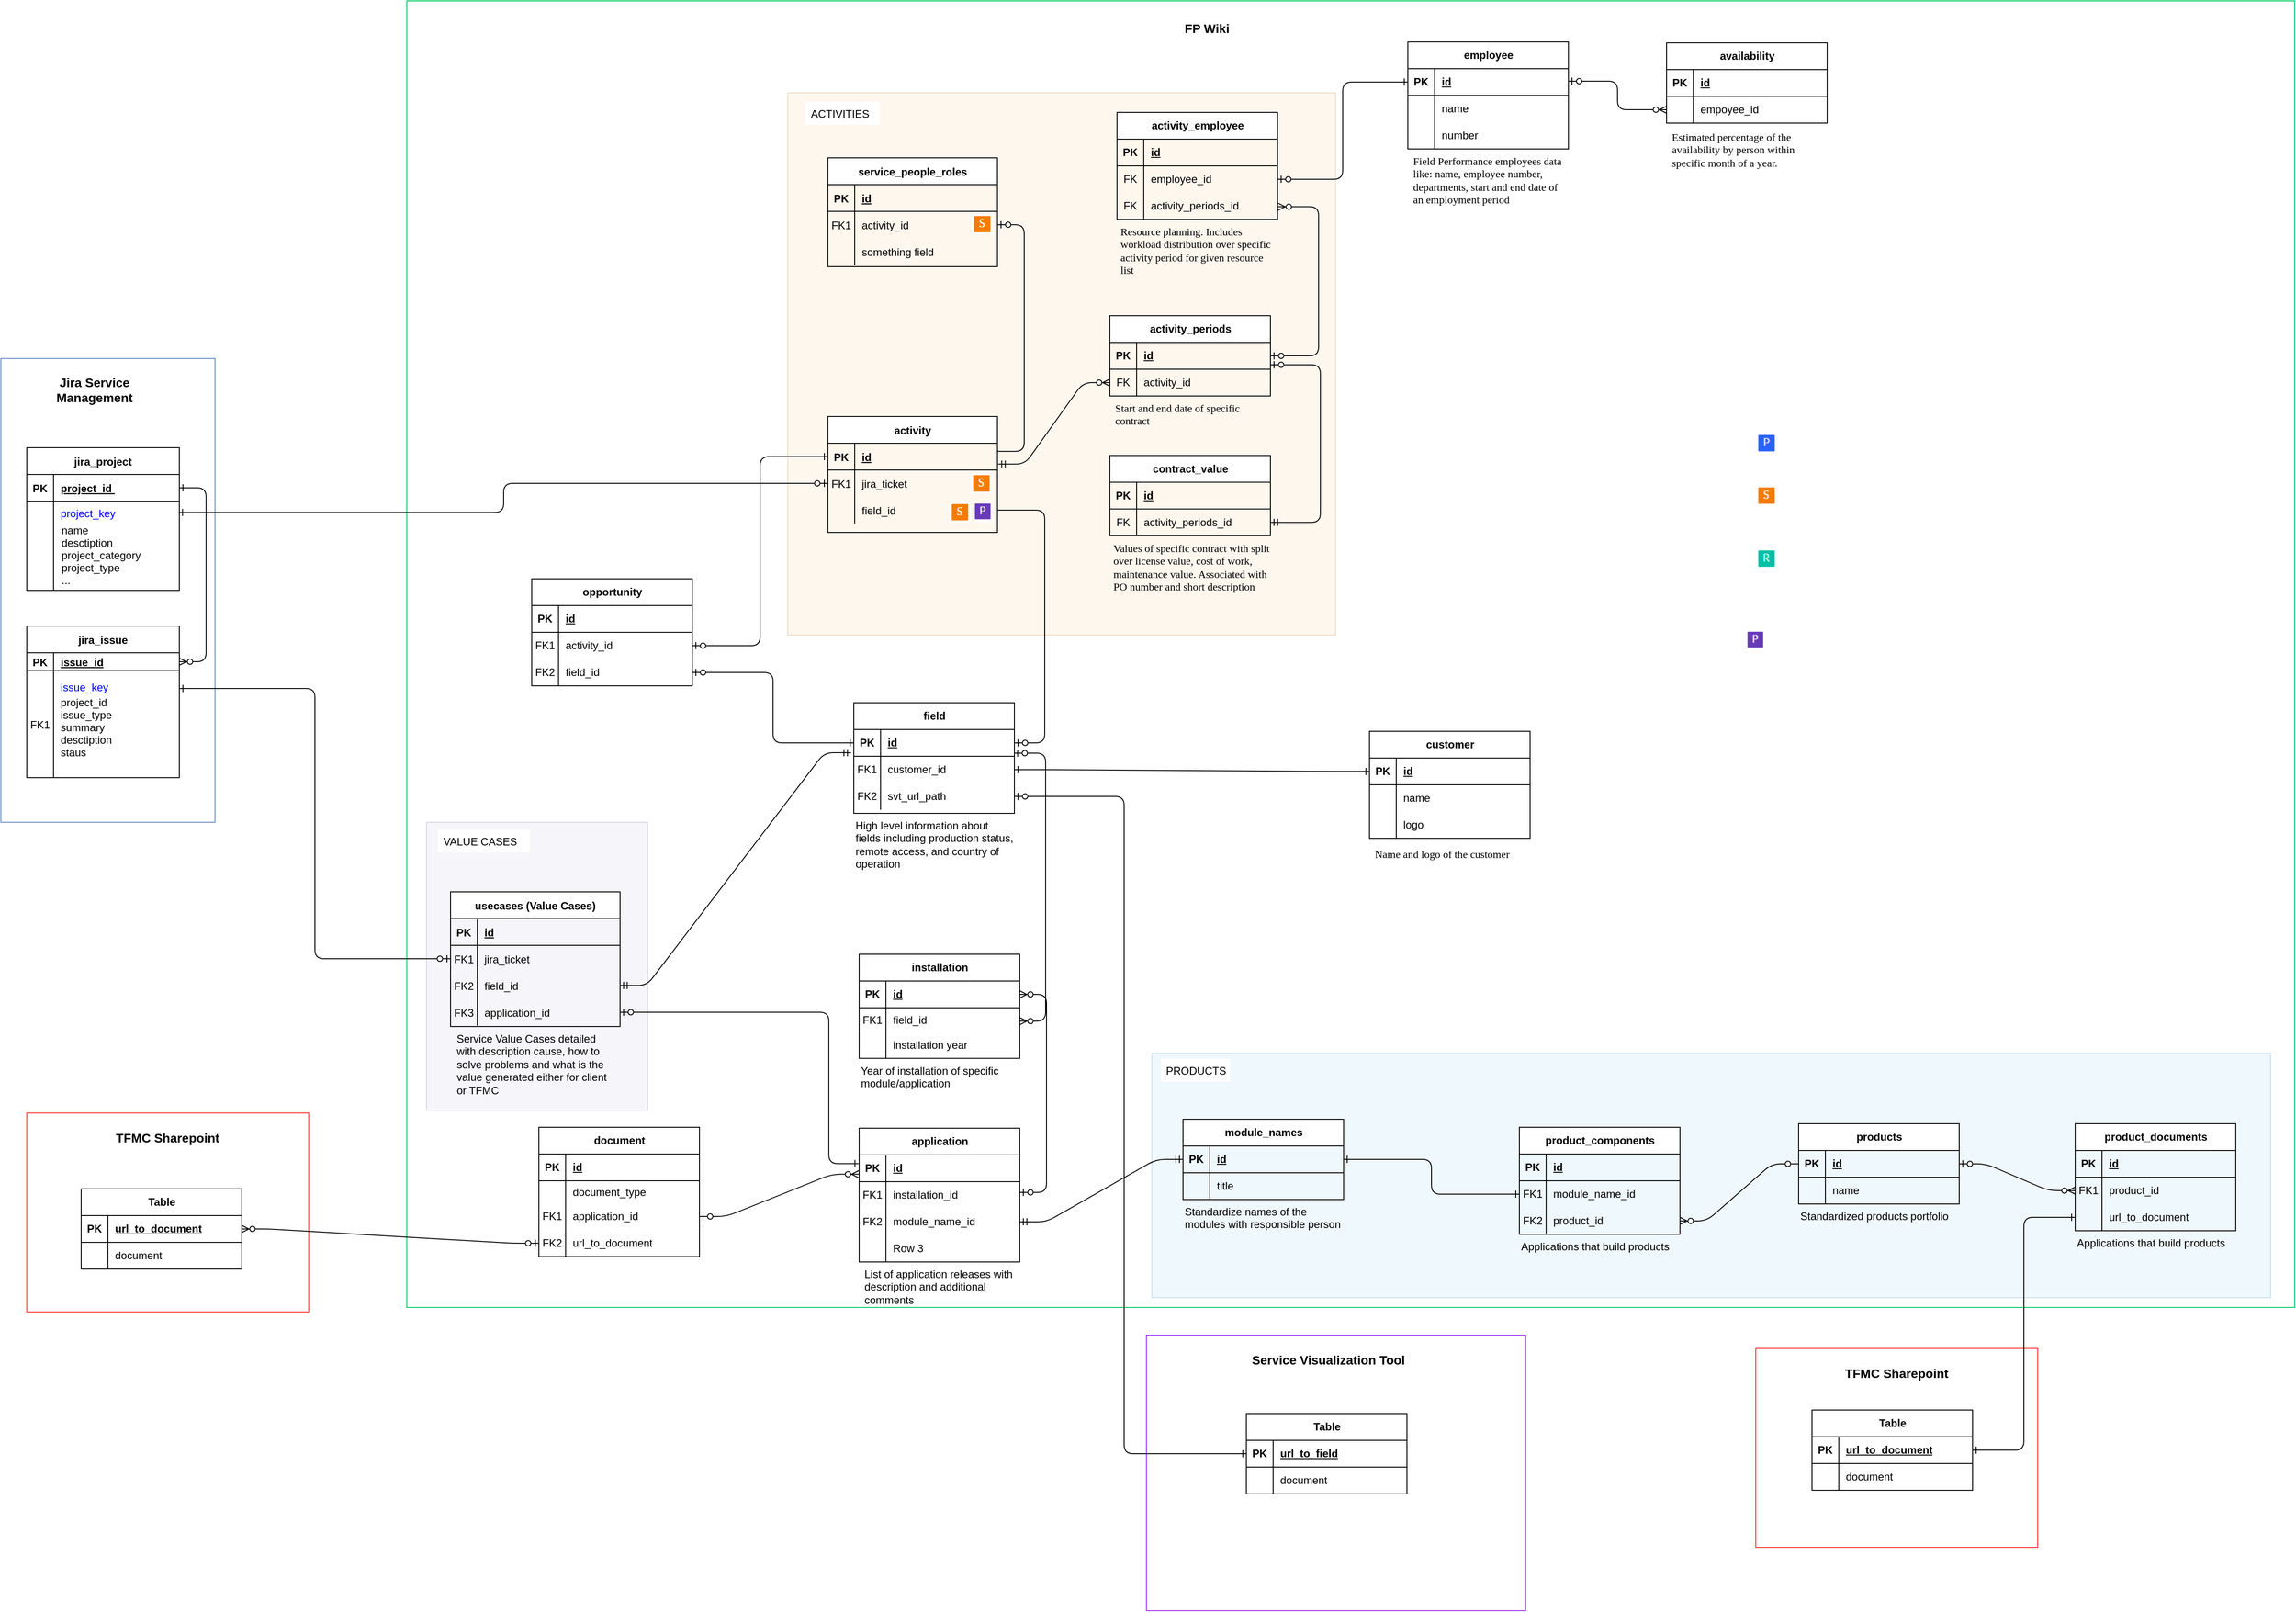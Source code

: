 <mxfile version="21.8.2" type="github">
  <diagram id="R2lEEEUBdFMjLlhIrx00" name="Page-1">
    <mxGraphModel dx="3231" dy="3056" grid="0" gridSize="10" guides="1" tooltips="1" connect="1" arrows="1" fold="1" page="1" pageScale="1" pageWidth="850" pageHeight="1100" math="0" shadow="0" extFonts="Permanent Marker^https://fonts.googleapis.com/css?family=Permanent+Marker">
      <root>
        <mxCell id="0" />
        <mxCell id="1" parent="0" />
        <mxCell id="nbaIaIKna3TNfPzppFAH-24" value="" style="rounded=0;whiteSpace=wrap;html=1;fillColor=none;strokeColor=#00CC66;fontColor=none;noLabel=1;" parent="1" vertex="1">
          <mxGeometry x="495" y="-381" width="2116" height="1465" as="geometry" />
        </mxCell>
        <mxCell id="apR_s1m13ujuRBIN9-Eu-207" value="Entity" style="whiteSpace=wrap;html=1;align=center;fillColor=#fad7ac;strokeColor=#b46504;opacity=20;noLabel=1;" vertex="1" parent="1">
          <mxGeometry x="922" y="-278" width="614" height="608" as="geometry" />
        </mxCell>
        <mxCell id="apR_s1m13ujuRBIN9-Eu-205" value="Entity" style="whiteSpace=wrap;html=1;align=center;fillColor=#d0cee2;strokeColor=#56517e;opacity=20;noLabel=1;" vertex="1" parent="1">
          <mxGeometry x="517" y="540" width="248" height="323" as="geometry" />
        </mxCell>
        <mxCell id="apR_s1m13ujuRBIN9-Eu-181" value="Entity" style="whiteSpace=wrap;html=1;align=center;fillColor=#b1ddf0;strokeColor=#10739e;opacity=20;fontColor=none;noLabel=1;" vertex="1" parent="1">
          <mxGeometry x="1330" y="799" width="1254" height="274" as="geometry" />
        </mxCell>
        <mxCell id="nbaIaIKna3TNfPzppFAH-3" value="" style="rounded=0;whiteSpace=wrap;html=1;fillColor=none;strokeColor=#6c8ebf;" parent="1" vertex="1">
          <mxGeometry x="40" y="20" width="240" height="520" as="geometry" />
        </mxCell>
        <mxCell id="C-vyLk0tnHw3VtMMgP7b-1" value="" style="edgeStyle=entityRelationEdgeStyle;endArrow=ERzeroToMany;startArrow=ERone;endFill=1;startFill=0;entryX=1;entryY=0.5;entryDx=0;entryDy=0;" parent="1" source="C-vyLk0tnHw3VtMMgP7b-24" target="C-vyLk0tnHw3VtMMgP7b-3" edge="1">
          <mxGeometry width="100" height="100" relative="1" as="geometry">
            <mxPoint x="319" y="720" as="sourcePoint" />
            <mxPoint x="419" y="620" as="targetPoint" />
          </mxGeometry>
        </mxCell>
        <mxCell id="C-vyLk0tnHw3VtMMgP7b-12" value="" style="edgeStyle=elbowEdgeStyle;endArrow=ERone;startArrow=ERzeroToOne;endFill=0;startFill=0;exitX=0;exitY=0.5;exitDx=0;exitDy=0;" parent="1" source="C-vyLk0tnHw3VtMMgP7b-17" edge="1">
          <mxGeometry width="100" height="100" relative="1" as="geometry">
            <mxPoint x="535" y="300" as="sourcePoint" />
            <mxPoint x="240" y="390" as="targetPoint" />
          </mxGeometry>
        </mxCell>
        <mxCell id="C-vyLk0tnHw3VtMMgP7b-2" value="jira_issue" style="shape=table;startSize=30;container=1;collapsible=1;childLayout=tableLayout;fixedRows=1;rowLines=0;fontStyle=1;align=center;resizeLast=1;fillColor=none;" parent="1" vertex="1">
          <mxGeometry x="69" y="320" width="171" height="170" as="geometry" />
        </mxCell>
        <mxCell id="C-vyLk0tnHw3VtMMgP7b-3" value="" style="shape=partialRectangle;collapsible=0;dropTarget=0;pointerEvents=0;fillColor=none;points=[[0,0.5],[1,0.5]];portConstraint=eastwest;top=0;left=0;right=0;bottom=1;" parent="C-vyLk0tnHw3VtMMgP7b-2" vertex="1">
          <mxGeometry y="30" width="171" height="20" as="geometry" />
        </mxCell>
        <mxCell id="C-vyLk0tnHw3VtMMgP7b-4" value="PK" style="shape=partialRectangle;overflow=hidden;connectable=0;fillColor=none;top=0;left=0;bottom=0;right=0;fontStyle=1;" parent="C-vyLk0tnHw3VtMMgP7b-3" vertex="1">
          <mxGeometry width="30" height="20" as="geometry">
            <mxRectangle width="30" height="20" as="alternateBounds" />
          </mxGeometry>
        </mxCell>
        <mxCell id="C-vyLk0tnHw3VtMMgP7b-5" value="issue_id" style="shape=partialRectangle;overflow=hidden;connectable=0;fillColor=none;top=0;left=0;bottom=0;right=0;align=left;spacingLeft=6;fontStyle=5;" parent="C-vyLk0tnHw3VtMMgP7b-3" vertex="1">
          <mxGeometry x="30" width="141" height="20" as="geometry">
            <mxRectangle width="141" height="20" as="alternateBounds" />
          </mxGeometry>
        </mxCell>
        <mxCell id="C-vyLk0tnHw3VtMMgP7b-6" value="" style="shape=partialRectangle;collapsible=0;dropTarget=0;pointerEvents=0;fillColor=none;points=[[0,0.5],[1,0.5]];portConstraint=eastwest;top=0;left=0;right=0;bottom=0;" parent="C-vyLk0tnHw3VtMMgP7b-2" vertex="1">
          <mxGeometry y="50" width="171" height="120" as="geometry" />
        </mxCell>
        <mxCell id="C-vyLk0tnHw3VtMMgP7b-7" value="FK1" style="shape=partialRectangle;overflow=hidden;connectable=0;top=0;left=0;bottom=0;right=0;fillColor=none;" parent="C-vyLk0tnHw3VtMMgP7b-6" vertex="1">
          <mxGeometry width="30" height="120" as="geometry">
            <mxRectangle width="30" height="120" as="alternateBounds" />
          </mxGeometry>
        </mxCell>
        <mxCell id="C-vyLk0tnHw3VtMMgP7b-8" value="issue_key&#xa;&#xa;&#xa;&#xa;&#xa;&#xa;" style="shape=partialRectangle;overflow=hidden;connectable=0;fillColor=none;top=0;left=0;bottom=0;right=0;align=left;spacingLeft=6;fontColor=#0000FF;" parent="C-vyLk0tnHw3VtMMgP7b-6" vertex="1">
          <mxGeometry x="30" width="141" height="120" as="geometry">
            <mxRectangle width="141" height="120" as="alternateBounds" />
          </mxGeometry>
        </mxCell>
        <mxCell id="C-vyLk0tnHw3VtMMgP7b-13" value="usecases (Value Cases)" style="shape=table;startSize=30;container=1;collapsible=1;childLayout=tableLayout;fixedRows=1;rowLines=0;fontStyle=1;align=center;resizeLast=1;" parent="1" vertex="1">
          <mxGeometry x="544" y="618" width="190" height="151" as="geometry" />
        </mxCell>
        <mxCell id="C-vyLk0tnHw3VtMMgP7b-14" value="" style="shape=partialRectangle;collapsible=0;dropTarget=0;pointerEvents=0;fillColor=none;points=[[0,0.5],[1,0.5]];portConstraint=eastwest;top=0;left=0;right=0;bottom=1;" parent="C-vyLk0tnHw3VtMMgP7b-13" vertex="1">
          <mxGeometry y="30" width="190" height="30" as="geometry" />
        </mxCell>
        <mxCell id="C-vyLk0tnHw3VtMMgP7b-15" value="PK" style="shape=partialRectangle;overflow=hidden;connectable=0;fillColor=none;top=0;left=0;bottom=0;right=0;fontStyle=1;" parent="C-vyLk0tnHw3VtMMgP7b-14" vertex="1">
          <mxGeometry width="30" height="30" as="geometry">
            <mxRectangle width="30" height="30" as="alternateBounds" />
          </mxGeometry>
        </mxCell>
        <mxCell id="C-vyLk0tnHw3VtMMgP7b-16" value="id" style="shape=partialRectangle;overflow=hidden;connectable=0;fillColor=none;top=0;left=0;bottom=0;right=0;align=left;spacingLeft=6;fontStyle=5;" parent="C-vyLk0tnHw3VtMMgP7b-14" vertex="1">
          <mxGeometry x="30" width="160" height="30" as="geometry">
            <mxRectangle width="160" height="30" as="alternateBounds" />
          </mxGeometry>
        </mxCell>
        <mxCell id="C-vyLk0tnHw3VtMMgP7b-17" value="" style="shape=partialRectangle;collapsible=0;dropTarget=0;pointerEvents=0;fillColor=none;points=[[0,0.5],[1,0.5]];portConstraint=eastwest;top=0;left=0;right=0;bottom=0;" parent="C-vyLk0tnHw3VtMMgP7b-13" vertex="1">
          <mxGeometry y="60" width="190" height="30" as="geometry" />
        </mxCell>
        <mxCell id="C-vyLk0tnHw3VtMMgP7b-18" value="FK1" style="shape=partialRectangle;overflow=hidden;connectable=0;fillColor=none;top=0;left=0;bottom=0;right=0;" parent="C-vyLk0tnHw3VtMMgP7b-17" vertex="1">
          <mxGeometry width="30" height="30" as="geometry">
            <mxRectangle width="30" height="30" as="alternateBounds" />
          </mxGeometry>
        </mxCell>
        <mxCell id="C-vyLk0tnHw3VtMMgP7b-19" value="jira_ticket" style="shape=partialRectangle;overflow=hidden;connectable=0;fillColor=none;top=0;left=0;bottom=0;right=0;align=left;spacingLeft=6;" parent="C-vyLk0tnHw3VtMMgP7b-17" vertex="1">
          <mxGeometry x="30" width="160" height="30" as="geometry">
            <mxRectangle width="160" height="30" as="alternateBounds" />
          </mxGeometry>
        </mxCell>
        <mxCell id="C-vyLk0tnHw3VtMMgP7b-20" value="" style="shape=partialRectangle;collapsible=0;dropTarget=0;pointerEvents=0;fillColor=none;points=[[0,0.5],[1,0.5]];portConstraint=eastwest;top=0;left=0;right=0;bottom=0;" parent="C-vyLk0tnHw3VtMMgP7b-13" vertex="1">
          <mxGeometry y="90" width="190" height="30" as="geometry" />
        </mxCell>
        <mxCell id="C-vyLk0tnHw3VtMMgP7b-21" value="FK2" style="shape=partialRectangle;overflow=hidden;connectable=0;fillColor=none;top=0;left=0;bottom=0;right=0;" parent="C-vyLk0tnHw3VtMMgP7b-20" vertex="1">
          <mxGeometry width="30" height="30" as="geometry">
            <mxRectangle width="30" height="30" as="alternateBounds" />
          </mxGeometry>
        </mxCell>
        <mxCell id="C-vyLk0tnHw3VtMMgP7b-22" value="field_id" style="shape=partialRectangle;overflow=hidden;connectable=0;fillColor=none;top=0;left=0;bottom=0;right=0;align=left;spacingLeft=6;" parent="C-vyLk0tnHw3VtMMgP7b-20" vertex="1">
          <mxGeometry x="30" width="160" height="30" as="geometry">
            <mxRectangle width="160" height="30" as="alternateBounds" />
          </mxGeometry>
        </mxCell>
        <mxCell id="apR_s1m13ujuRBIN9-Eu-48" style="shape=partialRectangle;collapsible=0;dropTarget=0;pointerEvents=0;fillColor=none;points=[[0,0.5],[1,0.5]];portConstraint=eastwest;top=0;left=0;right=0;bottom=0;" vertex="1" parent="C-vyLk0tnHw3VtMMgP7b-13">
          <mxGeometry y="120" width="190" height="30" as="geometry" />
        </mxCell>
        <mxCell id="apR_s1m13ujuRBIN9-Eu-49" value="FK3" style="shape=partialRectangle;overflow=hidden;connectable=0;fillColor=none;top=0;left=0;bottom=0;right=0;" vertex="1" parent="apR_s1m13ujuRBIN9-Eu-48">
          <mxGeometry width="30" height="30" as="geometry">
            <mxRectangle width="30" height="30" as="alternateBounds" />
          </mxGeometry>
        </mxCell>
        <mxCell id="apR_s1m13ujuRBIN9-Eu-50" value="application_id" style="shape=partialRectangle;overflow=hidden;connectable=0;fillColor=none;top=0;left=0;bottom=0;right=0;align=left;spacingLeft=6;" vertex="1" parent="apR_s1m13ujuRBIN9-Eu-48">
          <mxGeometry x="30" width="160" height="30" as="geometry">
            <mxRectangle width="160" height="30" as="alternateBounds" />
          </mxGeometry>
        </mxCell>
        <mxCell id="C-vyLk0tnHw3VtMMgP7b-23" value="jira_project" style="shape=table;startSize=30;container=1;collapsible=1;childLayout=tableLayout;fixedRows=1;rowLines=0;fontStyle=1;align=center;resizeLast=1;" parent="1" vertex="1">
          <mxGeometry x="69" y="120" width="171" height="160" as="geometry" />
        </mxCell>
        <mxCell id="C-vyLk0tnHw3VtMMgP7b-24" value="" style="shape=partialRectangle;collapsible=0;dropTarget=0;pointerEvents=0;fillColor=none;points=[[0,0.5],[1,0.5]];portConstraint=eastwest;top=0;left=0;right=0;bottom=1;" parent="C-vyLk0tnHw3VtMMgP7b-23" vertex="1">
          <mxGeometry y="30" width="171" height="30" as="geometry" />
        </mxCell>
        <mxCell id="C-vyLk0tnHw3VtMMgP7b-25" value="PK" style="shape=partialRectangle;overflow=hidden;connectable=0;top=0;left=0;bottom=0;right=0;fontStyle=1;fillColor=none;" parent="C-vyLk0tnHw3VtMMgP7b-24" vertex="1">
          <mxGeometry width="30" height="30" as="geometry">
            <mxRectangle width="30" height="30" as="alternateBounds" />
          </mxGeometry>
        </mxCell>
        <mxCell id="C-vyLk0tnHw3VtMMgP7b-26" value="project_id " style="shape=partialRectangle;overflow=hidden;connectable=0;top=0;left=0;bottom=0;right=0;align=left;spacingLeft=6;fontStyle=5;fillColor=none;" parent="C-vyLk0tnHw3VtMMgP7b-24" vertex="1">
          <mxGeometry x="30" width="141" height="30" as="geometry">
            <mxRectangle width="141" height="30" as="alternateBounds" />
          </mxGeometry>
        </mxCell>
        <mxCell id="C-vyLk0tnHw3VtMMgP7b-27" value="" style="shape=partialRectangle;collapsible=0;dropTarget=0;pointerEvents=0;fillColor=none;points=[[0,0.5],[1,0.5]];portConstraint=eastwest;top=0;left=0;right=0;bottom=0;" parent="C-vyLk0tnHw3VtMMgP7b-23" vertex="1">
          <mxGeometry y="60" width="171" height="100" as="geometry" />
        </mxCell>
        <mxCell id="C-vyLk0tnHw3VtMMgP7b-28" value="" style="shape=partialRectangle;overflow=hidden;connectable=0;top=0;left=0;bottom=0;right=0;fillColor=none;" parent="C-vyLk0tnHw3VtMMgP7b-27" vertex="1">
          <mxGeometry width="30" height="100" as="geometry">
            <mxRectangle width="30" height="100" as="alternateBounds" />
          </mxGeometry>
        </mxCell>
        <mxCell id="C-vyLk0tnHw3VtMMgP7b-29" value="project_key&#xa;&#xa;&#xa;&#xa;&#xa;" style="shape=partialRectangle;overflow=hidden;connectable=0;top=0;left=0;bottom=0;right=0;align=left;spacingLeft=6;fillColor=none;labelBorderColor=none;whiteSpace=wrap;fontColor=#0000FF;" parent="C-vyLk0tnHw3VtMMgP7b-27" vertex="1">
          <mxGeometry x="30" width="141" height="100" as="geometry">
            <mxRectangle width="141" height="100" as="alternateBounds" />
          </mxGeometry>
        </mxCell>
        <mxCell id="nbaIaIKna3TNfPzppFAH-4" value="Jira Service Management" style="text;html=1;strokeColor=none;fillColor=none;align=center;verticalAlign=middle;whiteSpace=wrap;rounded=0;fontStyle=1;fontSize=14;" parent="1" vertex="1">
          <mxGeometry x="60" y="40" width="170" height="30" as="geometry" />
        </mxCell>
        <mxCell id="nbaIaIKna3TNfPzppFAH-5" value="" style="shape=partialRectangle;collapsible=0;dropTarget=0;pointerEvents=0;fillColor=none;points=[[0,0.5],[1,0.5]];portConstraint=eastwest;top=0;left=0;right=0;bottom=0;" parent="1" vertex="1">
          <mxGeometry x="70" y="200" width="171" height="80" as="geometry" />
        </mxCell>
        <mxCell id="nbaIaIKna3TNfPzppFAH-6" value="" style="shape=partialRectangle;overflow=hidden;connectable=0;top=0;left=0;bottom=0;right=0;fillColor=none;strokeWidth=2;strokeColor=default;" parent="nbaIaIKna3TNfPzppFAH-5" vertex="1">
          <mxGeometry width="30" height="80" as="geometry">
            <mxRectangle width="30" height="100" as="alternateBounds" />
          </mxGeometry>
        </mxCell>
        <mxCell id="nbaIaIKna3TNfPzppFAH-7" value="name&#xa;desctiption&#xa;project_category&#xa;project_type&#xa;..." style="shape=partialRectangle;overflow=hidden;connectable=0;top=0;left=0;bottom=0;right=0;align=left;spacingLeft=6;fillColor=none;" parent="nbaIaIKna3TNfPzppFAH-5" vertex="1">
          <mxGeometry x="30" width="141" height="80" as="geometry">
            <mxRectangle width="141" height="100" as="alternateBounds" />
          </mxGeometry>
        </mxCell>
        <mxCell id="nbaIaIKna3TNfPzppFAH-11" value="&#xa;project_id&#xa;issue_type&#xa;summary&#xa;desctiption&#xa;staus&#xa;...." style="shape=partialRectangle;overflow=hidden;connectable=0;fillColor=none;top=0;left=0;bottom=0;right=0;align=left;spacingLeft=6;" parent="1" vertex="1">
          <mxGeometry x="99" y="383" width="141" height="90" as="geometry">
            <mxRectangle width="141" height="140" as="alternateBounds" />
          </mxGeometry>
        </mxCell>
        <mxCell id="nbaIaIKna3TNfPzppFAH-13" value="activity" style="shape=table;startSize=30;container=1;collapsible=1;childLayout=tableLayout;fixedRows=1;rowLines=0;fontStyle=1;align=center;resizeLast=1;" parent="1" vertex="1">
          <mxGeometry x="967" y="85" width="190" height="130" as="geometry">
            <mxRectangle x="600" y="100" width="80" height="30" as="alternateBounds" />
          </mxGeometry>
        </mxCell>
        <mxCell id="nbaIaIKna3TNfPzppFAH-14" value="" style="shape=partialRectangle;collapsible=0;dropTarget=0;pointerEvents=0;fillColor=none;points=[[0,0.5],[1,0.5]];portConstraint=eastwest;top=0;left=0;right=0;bottom=1;" parent="nbaIaIKna3TNfPzppFAH-13" vertex="1">
          <mxGeometry y="30" width="190" height="30" as="geometry" />
        </mxCell>
        <mxCell id="nbaIaIKna3TNfPzppFAH-15" value="PK" style="shape=partialRectangle;overflow=hidden;connectable=0;fillColor=none;top=0;left=0;bottom=0;right=0;fontStyle=1;" parent="nbaIaIKna3TNfPzppFAH-14" vertex="1">
          <mxGeometry width="30" height="30" as="geometry">
            <mxRectangle width="30" height="30" as="alternateBounds" />
          </mxGeometry>
        </mxCell>
        <mxCell id="nbaIaIKna3TNfPzppFAH-16" value="id" style="shape=partialRectangle;overflow=hidden;connectable=0;fillColor=none;top=0;left=0;bottom=0;right=0;align=left;spacingLeft=6;fontStyle=5;" parent="nbaIaIKna3TNfPzppFAH-14" vertex="1">
          <mxGeometry x="30" width="160" height="30" as="geometry">
            <mxRectangle width="160" height="30" as="alternateBounds" />
          </mxGeometry>
        </mxCell>
        <mxCell id="nbaIaIKna3TNfPzppFAH-17" value="" style="shape=partialRectangle;collapsible=0;dropTarget=0;pointerEvents=0;fillColor=none;points=[[0,0.5],[1,0.5]];portConstraint=eastwest;top=0;left=0;right=0;bottom=0;" parent="nbaIaIKna3TNfPzppFAH-13" vertex="1">
          <mxGeometry y="60" width="190" height="30" as="geometry" />
        </mxCell>
        <mxCell id="nbaIaIKna3TNfPzppFAH-18" value="FK1" style="shape=partialRectangle;overflow=hidden;connectable=0;fillColor=none;top=0;left=0;bottom=0;right=0;" parent="nbaIaIKna3TNfPzppFAH-17" vertex="1">
          <mxGeometry width="30" height="30" as="geometry">
            <mxRectangle width="30" height="30" as="alternateBounds" />
          </mxGeometry>
        </mxCell>
        <mxCell id="nbaIaIKna3TNfPzppFAH-19" value="jira_ticket" style="shape=partialRectangle;overflow=hidden;connectable=0;fillColor=none;top=0;left=0;bottom=0;right=0;align=left;spacingLeft=6;" parent="nbaIaIKna3TNfPzppFAH-17" vertex="1">
          <mxGeometry x="30" width="160" height="30" as="geometry">
            <mxRectangle width="160" height="30" as="alternateBounds" />
          </mxGeometry>
        </mxCell>
        <mxCell id="nbaIaIKna3TNfPzppFAH-20" value="" style="shape=partialRectangle;collapsible=0;dropTarget=0;pointerEvents=0;fillColor=none;points=[[0,0.5],[1,0.5]];portConstraint=eastwest;top=0;left=0;right=0;bottom=0;" parent="nbaIaIKna3TNfPzppFAH-13" vertex="1">
          <mxGeometry y="90" width="190" height="30" as="geometry" />
        </mxCell>
        <mxCell id="nbaIaIKna3TNfPzppFAH-21" value="" style="shape=partialRectangle;overflow=hidden;connectable=0;fillColor=none;top=0;left=0;bottom=0;right=0;" parent="nbaIaIKna3TNfPzppFAH-20" vertex="1">
          <mxGeometry width="30" height="30" as="geometry">
            <mxRectangle width="30" height="30" as="alternateBounds" />
          </mxGeometry>
        </mxCell>
        <mxCell id="nbaIaIKna3TNfPzppFAH-22" value="field_id" style="shape=partialRectangle;overflow=hidden;connectable=0;fillColor=none;top=0;left=0;bottom=0;right=0;align=left;spacingLeft=6;" parent="nbaIaIKna3TNfPzppFAH-20" vertex="1">
          <mxGeometry x="30" width="160" height="30" as="geometry">
            <mxRectangle width="160" height="30" as="alternateBounds" />
          </mxGeometry>
        </mxCell>
        <mxCell id="nbaIaIKna3TNfPzppFAH-23" value="" style="edgeStyle=elbowEdgeStyle;endArrow=ERone;startArrow=ERzeroToOne;endFill=0;startFill=0;entryX=0.998;entryY=0.126;entryDx=0;entryDy=0;entryPerimeter=0;" parent="1" source="nbaIaIKna3TNfPzppFAH-17" target="C-vyLk0tnHw3VtMMgP7b-27" edge="1">
          <mxGeometry width="100" height="100" relative="1" as="geometry">
            <mxPoint x="530" y="170" as="sourcePoint" />
            <mxPoint x="240" y="210" as="targetPoint" />
          </mxGeometry>
        </mxCell>
        <mxCell id="nbaIaIKna3TNfPzppFAH-25" value="FP Wiki" style="text;html=1;strokeColor=none;fillColor=none;align=center;verticalAlign=middle;whiteSpace=wrap;rounded=0;fontStyle=1;fontSize=14;" parent="1" vertex="1">
          <mxGeometry x="1307" y="-365" width="170" height="30" as="geometry" />
        </mxCell>
        <mxCell id="fOIg7jz6yHmBjozn-Fb_-12" value="service_people_roles" style="shape=table;startSize=30;container=1;collapsible=1;childLayout=tableLayout;fixedRows=1;rowLines=0;fontStyle=1;align=center;resizeLast=1;" parent="1" vertex="1">
          <mxGeometry x="967" y="-205" width="190" height="122" as="geometry">
            <mxRectangle x="540" y="110" width="80" height="30" as="alternateBounds" />
          </mxGeometry>
        </mxCell>
        <mxCell id="fOIg7jz6yHmBjozn-Fb_-13" value="" style="shape=partialRectangle;collapsible=0;dropTarget=0;pointerEvents=0;fillColor=none;points=[[0,0.5],[1,0.5]];portConstraint=eastwest;top=0;left=0;right=0;bottom=1;" parent="fOIg7jz6yHmBjozn-Fb_-12" vertex="1">
          <mxGeometry y="30" width="190" height="30" as="geometry" />
        </mxCell>
        <mxCell id="fOIg7jz6yHmBjozn-Fb_-14" value="PK" style="shape=partialRectangle;overflow=hidden;connectable=0;fillColor=none;top=0;left=0;bottom=0;right=0;fontStyle=1;" parent="fOIg7jz6yHmBjozn-Fb_-13" vertex="1">
          <mxGeometry width="30" height="30" as="geometry">
            <mxRectangle width="30" height="30" as="alternateBounds" />
          </mxGeometry>
        </mxCell>
        <mxCell id="fOIg7jz6yHmBjozn-Fb_-15" value="id" style="shape=partialRectangle;overflow=hidden;connectable=0;fillColor=none;top=0;left=0;bottom=0;right=0;align=left;spacingLeft=6;fontStyle=5;" parent="fOIg7jz6yHmBjozn-Fb_-13" vertex="1">
          <mxGeometry x="30" width="160" height="30" as="geometry">
            <mxRectangle width="160" height="30" as="alternateBounds" />
          </mxGeometry>
        </mxCell>
        <mxCell id="fOIg7jz6yHmBjozn-Fb_-16" value="" style="shape=partialRectangle;collapsible=0;dropTarget=0;pointerEvents=0;fillColor=none;points=[[0,0.5],[1,0.5]];portConstraint=eastwest;top=0;left=0;right=0;bottom=0;" parent="fOIg7jz6yHmBjozn-Fb_-12" vertex="1">
          <mxGeometry y="60" width="190" height="30" as="geometry" />
        </mxCell>
        <mxCell id="fOIg7jz6yHmBjozn-Fb_-17" value="FK1" style="shape=partialRectangle;overflow=hidden;connectable=0;fillColor=none;top=0;left=0;bottom=0;right=0;" parent="fOIg7jz6yHmBjozn-Fb_-16" vertex="1">
          <mxGeometry width="30" height="30" as="geometry">
            <mxRectangle width="30" height="30" as="alternateBounds" />
          </mxGeometry>
        </mxCell>
        <mxCell id="fOIg7jz6yHmBjozn-Fb_-18" value="activity_id" style="shape=partialRectangle;overflow=hidden;connectable=0;fillColor=none;top=0;left=0;bottom=0;right=0;align=left;spacingLeft=6;" parent="fOIg7jz6yHmBjozn-Fb_-16" vertex="1">
          <mxGeometry x="30" width="160" height="30" as="geometry">
            <mxRectangle width="160" height="30" as="alternateBounds" />
          </mxGeometry>
        </mxCell>
        <mxCell id="fOIg7jz6yHmBjozn-Fb_-19" value="" style="shape=partialRectangle;collapsible=0;dropTarget=0;pointerEvents=0;fillColor=none;points=[[0,0.5],[1,0.5]];portConstraint=eastwest;top=0;left=0;right=0;bottom=0;" parent="fOIg7jz6yHmBjozn-Fb_-12" vertex="1">
          <mxGeometry y="90" width="190" height="30" as="geometry" />
        </mxCell>
        <mxCell id="fOIg7jz6yHmBjozn-Fb_-20" value="" style="shape=partialRectangle;overflow=hidden;connectable=0;fillColor=none;top=0;left=0;bottom=0;right=0;" parent="fOIg7jz6yHmBjozn-Fb_-19" vertex="1">
          <mxGeometry width="30" height="30" as="geometry">
            <mxRectangle width="30" height="30" as="alternateBounds" />
          </mxGeometry>
        </mxCell>
        <mxCell id="fOIg7jz6yHmBjozn-Fb_-21" value="something field" style="shape=partialRectangle;overflow=hidden;connectable=0;fillColor=none;top=0;left=0;bottom=0;right=0;align=left;spacingLeft=6;" parent="fOIg7jz6yHmBjozn-Fb_-19" vertex="1">
          <mxGeometry x="30" width="160" height="30" as="geometry">
            <mxRectangle width="160" height="30" as="alternateBounds" />
          </mxGeometry>
        </mxCell>
        <mxCell id="fOIg7jz6yHmBjozn-Fb_-50" value="field" style="shape=table;startSize=30;container=1;collapsible=1;childLayout=tableLayout;fixedRows=1;rowLines=0;fontStyle=1;align=center;resizeLast=1;html=1;" parent="1" vertex="1">
          <mxGeometry x="996" y="406" width="180" height="124" as="geometry" />
        </mxCell>
        <mxCell id="fOIg7jz6yHmBjozn-Fb_-51" value="" style="shape=tableRow;horizontal=0;startSize=0;swimlaneHead=0;swimlaneBody=0;fillColor=none;collapsible=0;dropTarget=0;points=[[0,0.5],[1,0.5]];portConstraint=eastwest;top=0;left=0;right=0;bottom=1;" parent="fOIg7jz6yHmBjozn-Fb_-50" vertex="1">
          <mxGeometry y="30" width="180" height="30" as="geometry" />
        </mxCell>
        <mxCell id="fOIg7jz6yHmBjozn-Fb_-52" value="PK" style="shape=partialRectangle;connectable=0;fillColor=none;top=0;left=0;bottom=0;right=0;fontStyle=1;overflow=hidden;whiteSpace=wrap;html=1;" parent="fOIg7jz6yHmBjozn-Fb_-51" vertex="1">
          <mxGeometry width="30" height="30" as="geometry">
            <mxRectangle width="30" height="30" as="alternateBounds" />
          </mxGeometry>
        </mxCell>
        <mxCell id="fOIg7jz6yHmBjozn-Fb_-53" value="id" style="shape=partialRectangle;connectable=0;fillColor=none;top=0;left=0;bottom=0;right=0;align=left;spacingLeft=6;fontStyle=5;overflow=hidden;whiteSpace=wrap;html=1;" parent="fOIg7jz6yHmBjozn-Fb_-51" vertex="1">
          <mxGeometry x="30" width="150" height="30" as="geometry">
            <mxRectangle width="150" height="30" as="alternateBounds" />
          </mxGeometry>
        </mxCell>
        <mxCell id="fOIg7jz6yHmBjozn-Fb_-54" value="" style="shape=tableRow;horizontal=0;startSize=0;swimlaneHead=0;swimlaneBody=0;fillColor=none;collapsible=0;dropTarget=0;points=[[0,0.5],[1,0.5]];portConstraint=eastwest;top=0;left=0;right=0;bottom=0;" parent="fOIg7jz6yHmBjozn-Fb_-50" vertex="1">
          <mxGeometry y="60" width="180" height="30" as="geometry" />
        </mxCell>
        <mxCell id="fOIg7jz6yHmBjozn-Fb_-55" value="FK1" style="shape=partialRectangle;connectable=0;fillColor=none;top=0;left=0;bottom=0;right=0;editable=1;overflow=hidden;whiteSpace=wrap;html=1;" parent="fOIg7jz6yHmBjozn-Fb_-54" vertex="1">
          <mxGeometry width="30" height="30" as="geometry">
            <mxRectangle width="30" height="30" as="alternateBounds" />
          </mxGeometry>
        </mxCell>
        <mxCell id="fOIg7jz6yHmBjozn-Fb_-56" value="customer_id" style="shape=partialRectangle;connectable=0;fillColor=none;top=0;left=0;bottom=0;right=0;align=left;spacingLeft=6;overflow=hidden;whiteSpace=wrap;html=1;" parent="fOIg7jz6yHmBjozn-Fb_-54" vertex="1">
          <mxGeometry x="30" width="150" height="30" as="geometry">
            <mxRectangle width="150" height="30" as="alternateBounds" />
          </mxGeometry>
        </mxCell>
        <mxCell id="fOIg7jz6yHmBjozn-Fb_-57" value="" style="shape=tableRow;horizontal=0;startSize=0;swimlaneHead=0;swimlaneBody=0;fillColor=none;collapsible=0;dropTarget=0;points=[[0,0.5],[1,0.5]];portConstraint=eastwest;top=0;left=0;right=0;bottom=0;" parent="fOIg7jz6yHmBjozn-Fb_-50" vertex="1">
          <mxGeometry y="90" width="180" height="30" as="geometry" />
        </mxCell>
        <mxCell id="fOIg7jz6yHmBjozn-Fb_-58" value="FK2" style="shape=partialRectangle;connectable=0;fillColor=none;top=0;left=0;bottom=0;right=0;editable=1;overflow=hidden;whiteSpace=wrap;html=1;" parent="fOIg7jz6yHmBjozn-Fb_-57" vertex="1">
          <mxGeometry width="30" height="30" as="geometry">
            <mxRectangle width="30" height="30" as="alternateBounds" />
          </mxGeometry>
        </mxCell>
        <mxCell id="fOIg7jz6yHmBjozn-Fb_-59" value="svt_url_path" style="shape=partialRectangle;connectable=0;fillColor=none;top=0;left=0;bottom=0;right=0;align=left;spacingLeft=6;overflow=hidden;whiteSpace=wrap;html=1;" parent="fOIg7jz6yHmBjozn-Fb_-57" vertex="1">
          <mxGeometry x="30" width="150" height="30" as="geometry">
            <mxRectangle width="150" height="30" as="alternateBounds" />
          </mxGeometry>
        </mxCell>
        <mxCell id="fOIg7jz6yHmBjozn-Fb_-76" value="" style="shape=image;verticalLabelPosition=bottom;labelBackgroundColor=default;verticalAlign=top;aspect=fixed;imageAspect=0;image=data:image/png,iVBORw0KGgoAAAANSUhEUgAAACIAAAAgCAYAAAB3j6rJAAABEElEQVRYCe2XSwqDMBRFs6muzGn30YnrcNYlOHXoApw4KkL93BLJxaTBkmgMoUQoVwq+HM9LogokcohEOJAuyPC44XUXl/7kGN+HZeRqCNbPIDTB/EMj1ROLcVs9psp9khuXAvbypbqfWTdrnaUt1OoqMA3yL3eYACBq0K48tcQDgJSYAWw23NuhWw4A4t8GHYDnAUAE3m1v1JlrfytGgcOTVT4C1ITVC/oA6dfJ8yBb/NixbNRVs9MGZcjVCtGZQYysE1BtcBFBCow1NzLNzmokYmu2FdNg5HsLJ67HJseWMI+1xnrO+G9wBGAeA6GJE0kAZgahCWY2QhPMbIQmmJaRZD6wSBg7LSOxATheMiAfsE0gj917CQ4AAAAASUVORK5CYII=;" parent="1" vertex="1">
          <mxGeometry x="1127" y="148.71" width="24" height="22.59" as="geometry" />
        </mxCell>
        <mxCell id="fOIg7jz6yHmBjozn-Fb_-77" value="" style="shape=image;verticalLabelPosition=bottom;labelBackgroundColor=default;verticalAlign=top;aspect=fixed;imageAspect=0;image=data:image/png,iVBORw0KGgoAAAANSUhEUgAAACIAAAAgCAYAAAB3j6rJAAAA60lEQVRYCe2XMQ6DMAxFc6merNdhzR26VFyg6sgCO2wRA0PV4VdRGil1EMSCUKtNJBRlsR8//xuhIGQpIRyQC3K6XaBqnfWxPeiKFMkN4esXEK+E339IkX6kL+POU8cyOC3CN+sbpOmDZHm454BzYuLygNjmc4ALUPlA6g4NAGPuSVf0ByAirqYdYKzWjOTsdjW0EAfCDjW6Nse3mmzJB65tEOeFtOw3WSMvuLQAI6oEgIwgGuqbHvmYrMFAEzBHNJxf0tKz3awMH3g/zO0FhKpSFCmKUAXoedUjYn6wKOlR5+jre1Rj2kcMyAs/VxPNxTJ/PwAAAABJRU5ErkJggg==;" parent="1" vertex="1">
          <mxGeometry x="2007" y="233" width="24" height="22.59" as="geometry" />
        </mxCell>
        <mxCell id="fOIg7jz6yHmBjozn-Fb_-78" value="" style="shape=image;verticalLabelPosition=bottom;labelBackgroundColor=default;verticalAlign=top;aspect=fixed;imageAspect=0;image=data:image/png,iVBORw0KGgoAAAANSUhEUgAAACIAAAAfCAYAAACCox+xAAAAv0lEQVRYCe2XwQmAMAxFXceBXMBVvDmLW/TiBj15dQCh50gtgfJ7sBRTqiYgJQeT158fxI4aiQ45homoH2Uf3wMjAZGG4PoKwkrw+S1FVof3Cflm8k2OFYrMeoE4ojnarmUPpQ+bByMG4mfPMEsEyJ7AUxSkN6F8zoj+AdLEaGYbxK5vVhwyEeVCeONiPLa+uBV3uYKgQqqIiCJYtCR/ZDQljfEdBVFFUAHM3+ORZn6wULJaefL1rdUY+ygIKnIC2Wfc2eOewaMAAAAASUVORK5CYII=;" parent="1" vertex="1">
          <mxGeometry x="2007" y="105" width="24" height="21.88" as="geometry" />
        </mxCell>
        <mxCell id="fOIg7jz6yHmBjozn-Fb_-79" value="" style="shape=image;verticalLabelPosition=bottom;labelBackgroundColor=default;verticalAlign=top;aspect=fixed;imageAspect=0;image=data:image/png,iVBORw0KGgoAAAANSUhEUgAAAB8AAAAhCAYAAAAh3nDkAAAA2UlEQVRYCe2XsQqDMBRF/a7+Tgc/pT/jKPQHpJuzHbt16Ra6uNySpBc09MkbTELlBeRCwJyX+24iNqg4mopsBPjlfEN7umZ9PCMdAZ4bzPUNTgf+wfYJd8d61/rs9UFdv4mYdgZC1i/cvdAtTsXwiMu9x0l1UnaF+2JjAQ7DoihpE7vD2z72Q2P/seDVbO/GOThZJnBp0wBowT6E6VBeMr+PmpRqad7gdMBsV93NUpC087SbqrRd/+XaKoRQqsGt51kdYNCoIXBVfxpYSWkNOy8NJc/gdKKofgBueOaER6ogtwAAAABJRU5ErkJggg==;" parent="1" vertex="1">
          <mxGeometry x="1997" y="325" width="21" height="22.35" as="geometry" />
        </mxCell>
        <mxCell id="fOIg7jz6yHmBjozn-Fb_-80" value="" style="shape=image;verticalLabelPosition=bottom;labelBackgroundColor=default;verticalAlign=top;aspect=fixed;imageAspect=0;image=data:image/png,iVBORw0KGgoAAAANSUhEUgAAACIAAAAgCAYAAAB3j6rJAAABEElEQVRYCe2XSwqDMBRFs6muzGn30YnrcNYlOHXoApw4KkL93BLJxaTBkmgMoUQoVwq+HM9LogokcohEOJAuyPC44XUXl/7kGN+HZeRqCNbPIDTB/EMj1ROLcVs9psp9khuXAvbypbqfWTdrnaUt1OoqMA3yL3eYACBq0K48tcQDgJSYAWw23NuhWw4A4t8GHYDnAUAE3m1v1JlrfytGgcOTVT4C1ITVC/oA6dfJ8yBb/NixbNRVs9MGZcjVCtGZQYysE1BtcBFBCow1NzLNzmokYmu2FdNg5HsLJ67HJseWMI+1xnrO+G9wBGAeA6GJE0kAZgahCWY2QhPMbIQmmJaRZD6wSBg7LSOxATheMiAfsE0gj917CQ4AAAAASUVORK5CYII=;" parent="1" vertex="1">
          <mxGeometry x="1128" y="-142" width="24" height="22.59" as="geometry" />
        </mxCell>
        <mxCell id="fOIg7jz6yHmBjozn-Fb_-84" value="" style="edgeStyle=entityRelationEdgeStyle;fontSize=12;html=1;endArrow=ERzeroToMany;startArrow=ERmandOne;rounded=1;entryX=0;entryY=0.5;entryDx=0;entryDy=0;exitX=1.004;exitY=0.78;exitDx=0;exitDy=0;exitPerimeter=0;" parent="1" source="nbaIaIKna3TNfPzppFAH-14" target="fOIg7jz6yHmBjozn-Fb_-67" edge="1">
          <mxGeometry width="100" height="100" relative="1" as="geometry">
            <mxPoint x="1157" y="145" as="sourcePoint" />
            <mxPoint x="1257" y="45" as="targetPoint" />
          </mxGeometry>
        </mxCell>
        <mxCell id="fOIg7jz6yHmBjozn-Fb_-85" value="" style="shape=image;verticalLabelPosition=bottom;labelBackgroundColor=default;verticalAlign=top;aspect=fixed;imageAspect=0;image=data:image/png,iVBORw0KGgoAAAANSUhEUgAAACIAAAAgCAYAAAB3j6rJAAABEElEQVRYCe2XSwqDMBRFs6muzGn30YnrcNYlOHXoApw4KkL93BLJxaTBkmgMoUQoVwq+HM9LogokcohEOJAuyPC44XUXl/7kGN+HZeRqCNbPIDTB/EMj1ROLcVs9psp9khuXAvbypbqfWTdrnaUt1OoqMA3yL3eYACBq0K48tcQDgJSYAWw23NuhWw4A4t8GHYDnAUAE3m1v1JlrfytGgcOTVT4C1ITVC/oA6dfJ8yBb/NixbNRVs9MGZcjVCtGZQYysE1BtcBFBCow1NzLNzmokYmu2FdNg5HsLJ67HJseWMI+1xnrO+G9wBGAeA6GJE0kAZgahCWY2QhPMbIQmmJaRZD6wSBg7LSOxATheMiAfsE0gj917CQ4AAAAASUVORK5CYII=;" parent="1" vertex="1">
          <mxGeometry x="2007" y="162.41" width="24" height="22.59" as="geometry" />
        </mxCell>
        <mxCell id="fOIg7jz6yHmBjozn-Fb_-87" value="" style="shape=image;verticalLabelPosition=bottom;labelBackgroundColor=default;verticalAlign=top;aspect=fixed;imageAspect=0;image=data:image/png,iVBORw0KGgoAAAANSUhEUgAAACIAAAAgCAYAAAB3j6rJAAABEElEQVRYCe2XSwqDMBRFs6muzGn30YnrcNYlOHXoApw4KkL93BLJxaTBkmgMoUQoVwq+HM9LogokcohEOJAuyPC44XUXl/7kGN+HZeRqCNbPIDTB/EMj1ROLcVs9psp9khuXAvbypbqfWTdrnaUt1OoqMA3yL3eYACBq0K48tcQDgJSYAWw23NuhWw4A4t8GHYDnAUAE3m1v1JlrfytGgcOTVT4C1ITVC/oA6dfJ8yBb/NixbNRVs9MGZcjVCtGZQYysE1BtcBFBCow1NzLNzmokYmu2FdNg5HsLJ67HJseWMI+1xnrO+G9wBGAeA6GJE0kAZgahCWY2QhPMbIQmmJaRZD6wSBg7LSOxATheMiAfsE0gj917CQ4AAAAASUVORK5CYII=;" parent="1" vertex="1">
          <mxGeometry x="1103" y="181.0" width="24" height="22.59" as="geometry" />
        </mxCell>
        <mxCell id="fOIg7jz6yHmBjozn-Fb_-88" value="" style="shape=image;verticalLabelPosition=bottom;labelBackgroundColor=default;verticalAlign=top;aspect=fixed;imageAspect=0;image=data:image/png,iVBORw0KGgoAAAANSUhEUgAAAB8AAAAhCAYAAAAh3nDkAAAA2UlEQVRYCe2XsQqDMBRF/a7+Tgc/pT/jKPQHpJuzHbt16Ra6uNySpBc09MkbTELlBeRCwJyX+24iNqg4mopsBPjlfEN7umZ9PCMdAZ4bzPUNTgf+wfYJd8d61/rs9UFdv4mYdgZC1i/cvdAtTsXwiMu9x0l1UnaF+2JjAQ7DoihpE7vD2z72Q2P/seDVbO/GOThZJnBp0wBowT6E6VBeMr+PmpRqad7gdMBsV93NUpC087SbqrRd/+XaKoRQqsGt51kdYNCoIXBVfxpYSWkNOy8NJc/gdKKofgBueOaER6ogtwAAAABJRU5ErkJggg==;" parent="1" vertex="1">
          <mxGeometry x="1131" y="181.24" width="21" height="22.35" as="geometry" />
        </mxCell>
        <mxCell id="fOIg7jz6yHmBjozn-Fb_-90" value="" style="edgeStyle=entityRelationEdgeStyle;fontSize=12;html=1;endArrow=ERzeroToOne;endFill=1;rounded=1;entryX=1;entryY=0.5;entryDx=0;entryDy=0;exitX=1;exitY=0.304;exitDx=0;exitDy=0;exitPerimeter=0;" parent="1" source="nbaIaIKna3TNfPzppFAH-14" target="fOIg7jz6yHmBjozn-Fb_-16" edge="1">
          <mxGeometry width="100" height="100" relative="1" as="geometry">
            <mxPoint x="1157" y="122" as="sourcePoint" />
            <mxPoint x="1257" y="25" as="targetPoint" />
          </mxGeometry>
        </mxCell>
        <mxCell id="fOIg7jz6yHmBjozn-Fb_-92" value="" style="edgeStyle=orthogonalEdgeStyle;fontSize=12;html=1;endArrow=ERzeroToOne;endFill=1;rounded=1;exitX=1;exitY=0.5;exitDx=0;exitDy=0;" parent="1" source="nbaIaIKna3TNfPzppFAH-20" target="fOIg7jz6yHmBjozn-Fb_-51" edge="1">
          <mxGeometry width="100" height="100" relative="1" as="geometry">
            <mxPoint x="1167" y="335" as="sourcePoint" />
            <mxPoint x="1267" y="235" as="targetPoint" />
            <Array as="points">
              <mxPoint x="1210" y="190" />
              <mxPoint x="1210" y="451" />
            </Array>
          </mxGeometry>
        </mxCell>
        <mxCell id="fOIg7jz6yHmBjozn-Fb_-93" value="activity_employee" style="shape=table;startSize=30;container=1;collapsible=1;childLayout=tableLayout;fixedRows=1;rowLines=0;fontStyle=1;align=center;resizeLast=1;html=1;" parent="1" vertex="1">
          <mxGeometry x="1291" y="-256" width="180" height="120" as="geometry" />
        </mxCell>
        <mxCell id="fOIg7jz6yHmBjozn-Fb_-94" value="" style="shape=tableRow;horizontal=0;startSize=0;swimlaneHead=0;swimlaneBody=0;fillColor=none;collapsible=0;dropTarget=0;points=[[0,0.5],[1,0.5]];portConstraint=eastwest;top=0;left=0;right=0;bottom=1;" parent="fOIg7jz6yHmBjozn-Fb_-93" vertex="1">
          <mxGeometry y="30" width="180" height="30" as="geometry" />
        </mxCell>
        <mxCell id="fOIg7jz6yHmBjozn-Fb_-95" value="PK" style="shape=partialRectangle;connectable=0;fillColor=none;top=0;left=0;bottom=0;right=0;fontStyle=1;overflow=hidden;whiteSpace=wrap;html=1;" parent="fOIg7jz6yHmBjozn-Fb_-94" vertex="1">
          <mxGeometry width="30" height="30" as="geometry">
            <mxRectangle width="30" height="30" as="alternateBounds" />
          </mxGeometry>
        </mxCell>
        <mxCell id="fOIg7jz6yHmBjozn-Fb_-96" value="id" style="shape=partialRectangle;connectable=0;fillColor=none;top=0;left=0;bottom=0;right=0;align=left;spacingLeft=6;fontStyle=5;overflow=hidden;whiteSpace=wrap;html=1;" parent="fOIg7jz6yHmBjozn-Fb_-94" vertex="1">
          <mxGeometry x="30" width="150" height="30" as="geometry">
            <mxRectangle width="150" height="30" as="alternateBounds" />
          </mxGeometry>
        </mxCell>
        <mxCell id="fOIg7jz6yHmBjozn-Fb_-97" value="" style="shape=tableRow;horizontal=0;startSize=0;swimlaneHead=0;swimlaneBody=0;fillColor=none;collapsible=0;dropTarget=0;points=[[0,0.5],[1,0.5]];portConstraint=eastwest;top=0;left=0;right=0;bottom=0;" parent="fOIg7jz6yHmBjozn-Fb_-93" vertex="1">
          <mxGeometry y="60" width="180" height="30" as="geometry" />
        </mxCell>
        <mxCell id="fOIg7jz6yHmBjozn-Fb_-98" value="FK" style="shape=partialRectangle;connectable=0;fillColor=none;top=0;left=0;bottom=0;right=0;editable=1;overflow=hidden;whiteSpace=wrap;html=1;" parent="fOIg7jz6yHmBjozn-Fb_-97" vertex="1">
          <mxGeometry width="30" height="30" as="geometry">
            <mxRectangle width="30" height="30" as="alternateBounds" />
          </mxGeometry>
        </mxCell>
        <mxCell id="fOIg7jz6yHmBjozn-Fb_-99" value="employee_id" style="shape=partialRectangle;connectable=0;fillColor=none;top=0;left=0;bottom=0;right=0;align=left;spacingLeft=6;overflow=hidden;whiteSpace=wrap;html=1;" parent="fOIg7jz6yHmBjozn-Fb_-97" vertex="1">
          <mxGeometry x="30" width="150" height="30" as="geometry">
            <mxRectangle width="150" height="30" as="alternateBounds" />
          </mxGeometry>
        </mxCell>
        <mxCell id="fOIg7jz6yHmBjozn-Fb_-100" value="" style="shape=tableRow;horizontal=0;startSize=0;swimlaneHead=0;swimlaneBody=0;fillColor=none;collapsible=0;dropTarget=0;points=[[0,0.5],[1,0.5]];portConstraint=eastwest;top=0;left=0;right=0;bottom=0;" parent="fOIg7jz6yHmBjozn-Fb_-93" vertex="1">
          <mxGeometry y="90" width="180" height="30" as="geometry" />
        </mxCell>
        <mxCell id="fOIg7jz6yHmBjozn-Fb_-101" value="FK" style="shape=partialRectangle;connectable=0;fillColor=none;top=0;left=0;bottom=0;right=0;editable=1;overflow=hidden;whiteSpace=wrap;html=1;" parent="fOIg7jz6yHmBjozn-Fb_-100" vertex="1">
          <mxGeometry width="30" height="30" as="geometry">
            <mxRectangle width="30" height="30" as="alternateBounds" />
          </mxGeometry>
        </mxCell>
        <mxCell id="fOIg7jz6yHmBjozn-Fb_-102" value="activity_periods_id" style="shape=partialRectangle;connectable=0;fillColor=none;top=0;left=0;bottom=0;right=0;align=left;spacingLeft=6;overflow=hidden;whiteSpace=wrap;html=1;" parent="fOIg7jz6yHmBjozn-Fb_-100" vertex="1">
          <mxGeometry x="30" width="150" height="30" as="geometry">
            <mxRectangle width="150" height="30" as="alternateBounds" />
          </mxGeometry>
        </mxCell>
        <mxCell id="fOIg7jz6yHmBjozn-Fb_-106" value="contract_value" style="shape=table;startSize=30;container=1;collapsible=1;childLayout=tableLayout;fixedRows=1;rowLines=0;fontStyle=1;align=center;resizeLast=1;html=1;" parent="1" vertex="1">
          <mxGeometry x="1283" y="128.7" width="180" height="90" as="geometry" />
        </mxCell>
        <mxCell id="fOIg7jz6yHmBjozn-Fb_-107" value="" style="shape=tableRow;horizontal=0;startSize=0;swimlaneHead=0;swimlaneBody=0;fillColor=none;collapsible=0;dropTarget=0;points=[[0,0.5],[1,0.5]];portConstraint=eastwest;top=0;left=0;right=0;bottom=1;" parent="fOIg7jz6yHmBjozn-Fb_-106" vertex="1">
          <mxGeometry y="30" width="180" height="30" as="geometry" />
        </mxCell>
        <mxCell id="fOIg7jz6yHmBjozn-Fb_-108" value="PK" style="shape=partialRectangle;connectable=0;fillColor=none;top=0;left=0;bottom=0;right=0;fontStyle=1;overflow=hidden;whiteSpace=wrap;html=1;" parent="fOIg7jz6yHmBjozn-Fb_-107" vertex="1">
          <mxGeometry width="30" height="30" as="geometry">
            <mxRectangle width="30" height="30" as="alternateBounds" />
          </mxGeometry>
        </mxCell>
        <mxCell id="fOIg7jz6yHmBjozn-Fb_-109" value="id" style="shape=partialRectangle;connectable=0;fillColor=none;top=0;left=0;bottom=0;right=0;align=left;spacingLeft=6;fontStyle=5;overflow=hidden;whiteSpace=wrap;html=1;" parent="fOIg7jz6yHmBjozn-Fb_-107" vertex="1">
          <mxGeometry x="30" width="150" height="30" as="geometry">
            <mxRectangle width="150" height="30" as="alternateBounds" />
          </mxGeometry>
        </mxCell>
        <mxCell id="fOIg7jz6yHmBjozn-Fb_-110" value="" style="shape=tableRow;horizontal=0;startSize=0;swimlaneHead=0;swimlaneBody=0;fillColor=none;collapsible=0;dropTarget=0;points=[[0,0.5],[1,0.5]];portConstraint=eastwest;top=0;left=0;right=0;bottom=0;" parent="fOIg7jz6yHmBjozn-Fb_-106" vertex="1">
          <mxGeometry y="60" width="180" height="30" as="geometry" />
        </mxCell>
        <mxCell id="fOIg7jz6yHmBjozn-Fb_-111" value="FK" style="shape=partialRectangle;connectable=0;fillColor=none;top=0;left=0;bottom=0;right=0;editable=1;overflow=hidden;whiteSpace=wrap;html=1;" parent="fOIg7jz6yHmBjozn-Fb_-110" vertex="1">
          <mxGeometry width="30" height="30" as="geometry">
            <mxRectangle width="30" height="30" as="alternateBounds" />
          </mxGeometry>
        </mxCell>
        <mxCell id="fOIg7jz6yHmBjozn-Fb_-112" value="activity_periods_id" style="shape=partialRectangle;connectable=0;fillColor=none;top=0;left=0;bottom=0;right=0;align=left;spacingLeft=6;overflow=hidden;whiteSpace=wrap;html=1;" parent="fOIg7jz6yHmBjozn-Fb_-110" vertex="1">
          <mxGeometry x="30" width="150" height="30" as="geometry">
            <mxRectangle width="150" height="30" as="alternateBounds" />
          </mxGeometry>
        </mxCell>
        <mxCell id="fOIg7jz6yHmBjozn-Fb_-125" value="Start and end date of specific contract" style="text;strokeColor=none;fillColor=none;spacingLeft=4;spacingRight=4;overflow=hidden;rotatable=0;points=[[0,0.5],[1,0.5]];portConstraint=eastwest;fontSize=12;whiteSpace=wrap;html=1;fontFamily=Verdana;" parent="1" vertex="1">
          <mxGeometry x="1283" y="62" width="185" height="40" as="geometry" />
        </mxCell>
        <mxCell id="fOIg7jz6yHmBjozn-Fb_-127" value="" style="edgeStyle=orthogonalEdgeStyle;fontSize=12;html=1;endArrow=ERzeroToMany;startArrow=ERzeroToOne;rounded=1;exitX=1;exitY=0.5;exitDx=0;exitDy=0;entryX=1.003;entryY=0.527;entryDx=0;entryDy=0;entryPerimeter=0;" parent="1" source="fOIg7jz6yHmBjozn-Fb_-64" target="fOIg7jz6yHmBjozn-Fb_-100" edge="1">
          <mxGeometry width="100" height="100" relative="1" as="geometry">
            <mxPoint x="1587" y="125" as="sourcePoint" />
            <mxPoint x="1687" y="25" as="targetPoint" />
            <Array as="points">
              <mxPoint x="1517" y="17" />
              <mxPoint x="1517" y="-150" />
            </Array>
          </mxGeometry>
        </mxCell>
        <mxCell id="fOIg7jz6yHmBjozn-Fb_-128" value="Resource planning. Includes workload distribution over specific activity period for given resource list" style="text;strokeColor=none;fillColor=none;spacingLeft=4;spacingRight=4;overflow=hidden;rotatable=0;points=[[0,0.5],[1,0.5]];portConstraint=eastwest;fontSize=12;whiteSpace=wrap;html=1;fontFamily=Verdana;" parent="1" vertex="1">
          <mxGeometry x="1288.5" y="-136" width="185" height="75" as="geometry" />
        </mxCell>
        <mxCell id="fOIg7jz6yHmBjozn-Fb_-129" value="employee" style="shape=table;startSize=30;container=1;collapsible=1;childLayout=tableLayout;fixedRows=1;rowLines=0;fontStyle=1;align=center;resizeLast=1;html=1;" parent="1" vertex="1">
          <mxGeometry x="1617" y="-335" width="180" height="120" as="geometry" />
        </mxCell>
        <mxCell id="fOIg7jz6yHmBjozn-Fb_-130" value="" style="shape=tableRow;horizontal=0;startSize=0;swimlaneHead=0;swimlaneBody=0;fillColor=none;collapsible=0;dropTarget=0;points=[[0,0.5],[1,0.5]];portConstraint=eastwest;top=0;left=0;right=0;bottom=1;" parent="fOIg7jz6yHmBjozn-Fb_-129" vertex="1">
          <mxGeometry y="30" width="180" height="30" as="geometry" />
        </mxCell>
        <mxCell id="fOIg7jz6yHmBjozn-Fb_-131" value="PK" style="shape=partialRectangle;connectable=0;fillColor=none;top=0;left=0;bottom=0;right=0;fontStyle=1;overflow=hidden;whiteSpace=wrap;html=1;" parent="fOIg7jz6yHmBjozn-Fb_-130" vertex="1">
          <mxGeometry width="30" height="30" as="geometry">
            <mxRectangle width="30" height="30" as="alternateBounds" />
          </mxGeometry>
        </mxCell>
        <mxCell id="fOIg7jz6yHmBjozn-Fb_-132" value="id" style="shape=partialRectangle;connectable=0;fillColor=none;top=0;left=0;bottom=0;right=0;align=left;spacingLeft=6;fontStyle=5;overflow=hidden;whiteSpace=wrap;html=1;" parent="fOIg7jz6yHmBjozn-Fb_-130" vertex="1">
          <mxGeometry x="30" width="150" height="30" as="geometry">
            <mxRectangle width="150" height="30" as="alternateBounds" />
          </mxGeometry>
        </mxCell>
        <mxCell id="fOIg7jz6yHmBjozn-Fb_-133" value="" style="shape=tableRow;horizontal=0;startSize=0;swimlaneHead=0;swimlaneBody=0;fillColor=none;collapsible=0;dropTarget=0;points=[[0,0.5],[1,0.5]];portConstraint=eastwest;top=0;left=0;right=0;bottom=0;" parent="fOIg7jz6yHmBjozn-Fb_-129" vertex="1">
          <mxGeometry y="60" width="180" height="30" as="geometry" />
        </mxCell>
        <mxCell id="fOIg7jz6yHmBjozn-Fb_-134" value="" style="shape=partialRectangle;connectable=0;fillColor=none;top=0;left=0;bottom=0;right=0;editable=1;overflow=hidden;whiteSpace=wrap;html=1;" parent="fOIg7jz6yHmBjozn-Fb_-133" vertex="1">
          <mxGeometry width="30" height="30" as="geometry">
            <mxRectangle width="30" height="30" as="alternateBounds" />
          </mxGeometry>
        </mxCell>
        <mxCell id="fOIg7jz6yHmBjozn-Fb_-135" value="name" style="shape=partialRectangle;connectable=0;fillColor=none;top=0;left=0;bottom=0;right=0;align=left;spacingLeft=6;overflow=hidden;whiteSpace=wrap;html=1;" parent="fOIg7jz6yHmBjozn-Fb_-133" vertex="1">
          <mxGeometry x="30" width="150" height="30" as="geometry">
            <mxRectangle width="150" height="30" as="alternateBounds" />
          </mxGeometry>
        </mxCell>
        <mxCell id="fOIg7jz6yHmBjozn-Fb_-136" value="" style="shape=tableRow;horizontal=0;startSize=0;swimlaneHead=0;swimlaneBody=0;fillColor=none;collapsible=0;dropTarget=0;points=[[0,0.5],[1,0.5]];portConstraint=eastwest;top=0;left=0;right=0;bottom=0;" parent="fOIg7jz6yHmBjozn-Fb_-129" vertex="1">
          <mxGeometry y="90" width="180" height="30" as="geometry" />
        </mxCell>
        <mxCell id="fOIg7jz6yHmBjozn-Fb_-137" value="" style="shape=partialRectangle;connectable=0;fillColor=none;top=0;left=0;bottom=0;right=0;editable=1;overflow=hidden;whiteSpace=wrap;html=1;" parent="fOIg7jz6yHmBjozn-Fb_-136" vertex="1">
          <mxGeometry width="30" height="30" as="geometry">
            <mxRectangle width="30" height="30" as="alternateBounds" />
          </mxGeometry>
        </mxCell>
        <mxCell id="fOIg7jz6yHmBjozn-Fb_-138" value="number" style="shape=partialRectangle;connectable=0;fillColor=none;top=0;left=0;bottom=0;right=0;align=left;spacingLeft=6;overflow=hidden;whiteSpace=wrap;html=1;" parent="fOIg7jz6yHmBjozn-Fb_-136" vertex="1">
          <mxGeometry x="30" width="150" height="30" as="geometry">
            <mxRectangle width="150" height="30" as="alternateBounds" />
          </mxGeometry>
        </mxCell>
        <mxCell id="fOIg7jz6yHmBjozn-Fb_-144" value="" style="edgeStyle=elbowEdgeStyle;endArrow=ERone;startArrow=ERzeroToOne;endFill=0;startFill=0;entryX=0;entryY=0.5;entryDx=0;entryDy=0;exitX=1;exitY=0.5;exitDx=0;exitDy=0;" parent="1" source="fOIg7jz6yHmBjozn-Fb_-97" target="fOIg7jz6yHmBjozn-Fb_-130" edge="1">
          <mxGeometry width="100" height="100" relative="1" as="geometry">
            <mxPoint x="1887" y="-245" as="sourcePoint" />
            <mxPoint x="1527" y="-227" as="targetPoint" />
          </mxGeometry>
        </mxCell>
        <mxCell id="fOIg7jz6yHmBjozn-Fb_-145" value="availability" style="shape=table;startSize=30;container=1;collapsible=1;childLayout=tableLayout;fixedRows=1;rowLines=0;fontStyle=1;align=center;resizeLast=1;html=1;" parent="1" vertex="1">
          <mxGeometry x="1907" y="-334" width="180" height="90" as="geometry" />
        </mxCell>
        <mxCell id="fOIg7jz6yHmBjozn-Fb_-146" value="" style="shape=tableRow;horizontal=0;startSize=0;swimlaneHead=0;swimlaneBody=0;fillColor=none;collapsible=0;dropTarget=0;points=[[0,0.5],[1,0.5]];portConstraint=eastwest;top=0;left=0;right=0;bottom=1;" parent="fOIg7jz6yHmBjozn-Fb_-145" vertex="1">
          <mxGeometry y="30" width="180" height="30" as="geometry" />
        </mxCell>
        <mxCell id="fOIg7jz6yHmBjozn-Fb_-147" value="PK" style="shape=partialRectangle;connectable=0;fillColor=none;top=0;left=0;bottom=0;right=0;fontStyle=1;overflow=hidden;whiteSpace=wrap;html=1;" parent="fOIg7jz6yHmBjozn-Fb_-146" vertex="1">
          <mxGeometry width="30" height="30" as="geometry">
            <mxRectangle width="30" height="30" as="alternateBounds" />
          </mxGeometry>
        </mxCell>
        <mxCell id="fOIg7jz6yHmBjozn-Fb_-148" value="id" style="shape=partialRectangle;connectable=0;fillColor=none;top=0;left=0;bottom=0;right=0;align=left;spacingLeft=6;fontStyle=5;overflow=hidden;whiteSpace=wrap;html=1;" parent="fOIg7jz6yHmBjozn-Fb_-146" vertex="1">
          <mxGeometry x="30" width="150" height="30" as="geometry">
            <mxRectangle width="150" height="30" as="alternateBounds" />
          </mxGeometry>
        </mxCell>
        <mxCell id="fOIg7jz6yHmBjozn-Fb_-149" value="" style="shape=tableRow;horizontal=0;startSize=0;swimlaneHead=0;swimlaneBody=0;fillColor=none;collapsible=0;dropTarget=0;points=[[0,0.5],[1,0.5]];portConstraint=eastwest;top=0;left=0;right=0;bottom=0;" parent="fOIg7jz6yHmBjozn-Fb_-145" vertex="1">
          <mxGeometry y="60" width="180" height="30" as="geometry" />
        </mxCell>
        <mxCell id="fOIg7jz6yHmBjozn-Fb_-150" value="" style="shape=partialRectangle;connectable=0;fillColor=none;top=0;left=0;bottom=0;right=0;editable=1;overflow=hidden;whiteSpace=wrap;html=1;" parent="fOIg7jz6yHmBjozn-Fb_-149" vertex="1">
          <mxGeometry width="30" height="30" as="geometry">
            <mxRectangle width="30" height="30" as="alternateBounds" />
          </mxGeometry>
        </mxCell>
        <mxCell id="fOIg7jz6yHmBjozn-Fb_-151" value="empoyee_id" style="shape=partialRectangle;connectable=0;fillColor=none;top=0;left=0;bottom=0;right=0;align=left;spacingLeft=6;overflow=hidden;whiteSpace=wrap;html=1;" parent="fOIg7jz6yHmBjozn-Fb_-149" vertex="1">
          <mxGeometry x="30" width="150" height="30" as="geometry">
            <mxRectangle width="150" height="30" as="alternateBounds" />
          </mxGeometry>
        </mxCell>
        <mxCell id="fOIg7jz6yHmBjozn-Fb_-158" value="" style="edgeStyle=elbowEdgeStyle;fontSize=12;html=1;endArrow=ERzeroToMany;startArrow=ERzeroToOne;rounded=1;exitX=1;exitY=0.5;exitDx=0;exitDy=0;" parent="1" target="fOIg7jz6yHmBjozn-Fb_-149" edge="1">
          <mxGeometry width="100" height="100" relative="1" as="geometry">
            <mxPoint x="1797" y="-291" as="sourcePoint" />
            <mxPoint x="1798" y="-445" as="targetPoint" />
          </mxGeometry>
        </mxCell>
        <mxCell id="fOIg7jz6yHmBjozn-Fb_-160" value="Field Performance employees data like: name, employee number, departments, start and end date of an employment period" style="text;strokeColor=none;fillColor=none;spacingLeft=4;spacingRight=4;overflow=hidden;rotatable=0;points=[[0,0.5],[1,0.5]];portConstraint=eastwest;fontSize=12;whiteSpace=wrap;html=1;fontFamily=Verdana;" parent="1" vertex="1">
          <mxGeometry x="1617" y="-215" width="185" height="100" as="geometry" />
        </mxCell>
        <mxCell id="fOIg7jz6yHmBjozn-Fb_-161" value="Estimated percentage of the availability by person within specific month of a year." style="text;strokeColor=none;fillColor=none;spacingLeft=4;spacingRight=4;overflow=hidden;rotatable=0;points=[[0,0.5],[1,0.5]];portConstraint=eastwest;fontSize=12;whiteSpace=wrap;html=1;fontFamily=Verdana;" parent="1" vertex="1">
          <mxGeometry x="1907" y="-242" width="185" height="57" as="geometry" />
        </mxCell>
        <mxCell id="fOIg7jz6yHmBjozn-Fb_-165" value="" style="shape=tableRow;horizontal=0;startSize=0;swimlaneHead=0;swimlaneBody=0;fillColor=none;collapsible=0;dropTarget=0;points=[[0,0.5],[1,0.5]];portConstraint=eastwest;top=0;left=0;right=0;bottom=0;" parent="1" vertex="1">
          <mxGeometry x="1287" y="156" width="180" height="30" as="geometry" />
        </mxCell>
        <mxCell id="fOIg7jz6yHmBjozn-Fb_-178" value="" style="shape=tableRow;horizontal=0;startSize=0;swimlaneHead=0;swimlaneBody=0;fillColor=none;collapsible=0;dropTarget=0;points=[[0,0.5],[1,0.5]];portConstraint=eastwest;top=0;left=0;right=0;bottom=0;" parent="1" vertex="1">
          <mxGeometry x="1307" y="145" width="180" height="30" as="geometry" />
        </mxCell>
        <mxCell id="fOIg7jz6yHmBjozn-Fb_-181" value="" style="shape=tableRow;horizontal=0;startSize=0;swimlaneHead=0;swimlaneBody=0;fillColor=none;collapsible=0;dropTarget=0;points=[[0,0.5],[1,0.5]];portConstraint=eastwest;top=0;left=0;right=0;bottom=0;" parent="1" vertex="1">
          <mxGeometry x="1307" y="145" width="180" height="30" as="geometry" />
        </mxCell>
        <mxCell id="fOIg7jz6yHmBjozn-Fb_-184" value="" style="group" parent="1" vertex="1" connectable="0">
          <mxGeometry x="1283" y="-28" width="180" height="90" as="geometry" />
        </mxCell>
        <mxCell id="fOIg7jz6yHmBjozn-Fb_-63" value="activity_periods" style="shape=table;startSize=30;container=1;collapsible=1;childLayout=tableLayout;fixedRows=2;rowLines=0;fontStyle=1;align=center;resizeLast=1;html=1;" parent="fOIg7jz6yHmBjozn-Fb_-184" vertex="1">
          <mxGeometry width="180" height="90" as="geometry">
            <mxRectangle width="126" height="30" as="alternateBounds" />
          </mxGeometry>
        </mxCell>
        <mxCell id="fOIg7jz6yHmBjozn-Fb_-64" value="" style="shape=tableRow;horizontal=0;startSize=0;swimlaneHead=0;swimlaneBody=0;fillColor=none;collapsible=0;dropTarget=0;points=[[0,0.5],[1,0.5]];portConstraint=eastwest;top=0;left=0;right=0;bottom=1;" parent="fOIg7jz6yHmBjozn-Fb_-63" vertex="1">
          <mxGeometry y="30" width="180" height="30" as="geometry" />
        </mxCell>
        <mxCell id="fOIg7jz6yHmBjozn-Fb_-65" value="PK" style="shape=partialRectangle;connectable=0;fillColor=none;top=0;left=0;bottom=0;right=0;fontStyle=1;overflow=hidden;whiteSpace=wrap;html=1;" parent="fOIg7jz6yHmBjozn-Fb_-64" vertex="1">
          <mxGeometry width="30" height="30" as="geometry">
            <mxRectangle width="30" height="30" as="alternateBounds" />
          </mxGeometry>
        </mxCell>
        <mxCell id="fOIg7jz6yHmBjozn-Fb_-66" value="id" style="shape=partialRectangle;connectable=0;fillColor=none;top=0;left=0;bottom=0;right=0;align=left;spacingLeft=6;fontStyle=5;overflow=hidden;whiteSpace=wrap;html=1;" parent="fOIg7jz6yHmBjozn-Fb_-64" vertex="1">
          <mxGeometry x="30" width="150" height="30" as="geometry">
            <mxRectangle width="150" height="30" as="alternateBounds" />
          </mxGeometry>
        </mxCell>
        <mxCell id="fOIg7jz6yHmBjozn-Fb_-67" value="" style="shape=tableRow;horizontal=0;startSize=0;swimlaneHead=0;swimlaneBody=0;fillColor=none;collapsible=0;dropTarget=0;points=[[0,0.5],[1,0.5]];portConstraint=eastwest;top=0;left=0;right=0;bottom=0;" parent="fOIg7jz6yHmBjozn-Fb_-63" vertex="1">
          <mxGeometry y="60" width="180" height="30" as="geometry" />
        </mxCell>
        <mxCell id="fOIg7jz6yHmBjozn-Fb_-68" value="FK" style="shape=partialRectangle;connectable=0;fillColor=none;top=0;left=0;bottom=0;right=0;editable=1;overflow=hidden;whiteSpace=wrap;html=1;" parent="fOIg7jz6yHmBjozn-Fb_-67" vertex="1">
          <mxGeometry width="30" height="30" as="geometry">
            <mxRectangle width="30" height="30" as="alternateBounds" />
          </mxGeometry>
        </mxCell>
        <mxCell id="fOIg7jz6yHmBjozn-Fb_-69" value="activity_id" style="shape=partialRectangle;connectable=0;fillColor=none;top=0;left=0;bottom=0;right=0;align=left;spacingLeft=6;overflow=hidden;whiteSpace=wrap;html=1;" parent="fOIg7jz6yHmBjozn-Fb_-67" vertex="1">
          <mxGeometry x="30" width="150" height="30" as="geometry">
            <mxRectangle width="150" height="30" as="alternateBounds" />
          </mxGeometry>
        </mxCell>
        <mxCell id="fOIg7jz6yHmBjozn-Fb_-182" value="" style="shape=partialRectangle;connectable=0;fillColor=none;top=0;left=0;bottom=0;right=0;editable=1;overflow=hidden;whiteSpace=wrap;html=1;" parent="fOIg7jz6yHmBjozn-Fb_-184" vertex="1">
          <mxGeometry y="67.5" width="30" height="22.5" as="geometry">
            <mxRectangle width="30" height="30" as="alternateBounds" />
          </mxGeometry>
        </mxCell>
        <mxCell id="fOIg7jz6yHmBjozn-Fb_-188" value="" style="edgeStyle=orthogonalEdgeStyle;fontSize=12;html=1;endArrow=ERzeroToOne;startArrow=ERmandOne;rounded=1;exitX=1;exitY=0.5;exitDx=0;exitDy=0;entryX=1;entryY=0.865;entryDx=0;entryDy=0;entryPerimeter=0;" parent="1" source="fOIg7jz6yHmBjozn-Fb_-110" target="fOIg7jz6yHmBjozn-Fb_-64" edge="1">
          <mxGeometry width="100" height="100" relative="1" as="geometry">
            <mxPoint x="1511" y="265" as="sourcePoint" />
            <mxPoint x="1611" y="165" as="targetPoint" />
            <Array as="points">
              <mxPoint x="1519" y="204" />
              <mxPoint x="1519" y="27" />
              <mxPoint x="1463" y="27" />
            </Array>
          </mxGeometry>
        </mxCell>
        <mxCell id="fOIg7jz6yHmBjozn-Fb_-189" value="Values of specific contract with split over license value, cost of work, maintenance value. Associated with PO number and short description" style="text;strokeColor=none;fillColor=none;spacingLeft=4;spacingRight=4;overflow=hidden;rotatable=0;points=[[0,0.5],[1,0.5]];portConstraint=eastwest;fontSize=12;whiteSpace=wrap;html=1;fontFamily=Verdana;" parent="1" vertex="1">
          <mxGeometry x="1280.5" y="218.7" width="185" height="99" as="geometry" />
        </mxCell>
        <mxCell id="apR_s1m13ujuRBIN9-Eu-1" value="opportunity" style="shape=table;startSize=30;container=1;collapsible=1;childLayout=tableLayout;fixedRows=1;rowLines=0;fontStyle=1;align=center;resizeLast=1;html=1;" vertex="1" parent="1">
          <mxGeometry x="635" y="267" width="180" height="120" as="geometry" />
        </mxCell>
        <mxCell id="apR_s1m13ujuRBIN9-Eu-2" value="" style="shape=tableRow;horizontal=0;startSize=0;swimlaneHead=0;swimlaneBody=0;fillColor=none;collapsible=0;dropTarget=0;points=[[0,0.5],[1,0.5]];portConstraint=eastwest;top=0;left=0;right=0;bottom=1;" vertex="1" parent="apR_s1m13ujuRBIN9-Eu-1">
          <mxGeometry y="30" width="180" height="30" as="geometry" />
        </mxCell>
        <mxCell id="apR_s1m13ujuRBIN9-Eu-3" value="PK" style="shape=partialRectangle;connectable=0;fillColor=none;top=0;left=0;bottom=0;right=0;fontStyle=1;overflow=hidden;whiteSpace=wrap;html=1;" vertex="1" parent="apR_s1m13ujuRBIN9-Eu-2">
          <mxGeometry width="30" height="30" as="geometry">
            <mxRectangle width="30" height="30" as="alternateBounds" />
          </mxGeometry>
        </mxCell>
        <mxCell id="apR_s1m13ujuRBIN9-Eu-4" value="id" style="shape=partialRectangle;connectable=0;fillColor=none;top=0;left=0;bottom=0;right=0;align=left;spacingLeft=6;fontStyle=5;overflow=hidden;whiteSpace=wrap;html=1;" vertex="1" parent="apR_s1m13ujuRBIN9-Eu-2">
          <mxGeometry x="30" width="150" height="30" as="geometry">
            <mxRectangle width="150" height="30" as="alternateBounds" />
          </mxGeometry>
        </mxCell>
        <mxCell id="apR_s1m13ujuRBIN9-Eu-5" value="" style="shape=tableRow;horizontal=0;startSize=0;swimlaneHead=0;swimlaneBody=0;fillColor=none;collapsible=0;dropTarget=0;points=[[0,0.5],[1,0.5]];portConstraint=eastwest;top=0;left=0;right=0;bottom=0;" vertex="1" parent="apR_s1m13ujuRBIN9-Eu-1">
          <mxGeometry y="60" width="180" height="30" as="geometry" />
        </mxCell>
        <mxCell id="apR_s1m13ujuRBIN9-Eu-6" value="FK1" style="shape=partialRectangle;connectable=0;fillColor=none;top=0;left=0;bottom=0;right=0;editable=1;overflow=hidden;whiteSpace=wrap;html=1;" vertex="1" parent="apR_s1m13ujuRBIN9-Eu-5">
          <mxGeometry width="30" height="30" as="geometry">
            <mxRectangle width="30" height="30" as="alternateBounds" />
          </mxGeometry>
        </mxCell>
        <mxCell id="apR_s1m13ujuRBIN9-Eu-7" value="activity_id" style="shape=partialRectangle;connectable=0;fillColor=none;top=0;left=0;bottom=0;right=0;align=left;spacingLeft=6;overflow=hidden;whiteSpace=wrap;html=1;" vertex="1" parent="apR_s1m13ujuRBIN9-Eu-5">
          <mxGeometry x="30" width="150" height="30" as="geometry">
            <mxRectangle width="150" height="30" as="alternateBounds" />
          </mxGeometry>
        </mxCell>
        <mxCell id="apR_s1m13ujuRBIN9-Eu-8" value="" style="shape=tableRow;horizontal=0;startSize=0;swimlaneHead=0;swimlaneBody=0;fillColor=none;collapsible=0;dropTarget=0;points=[[0,0.5],[1,0.5]];portConstraint=eastwest;top=0;left=0;right=0;bottom=0;" vertex="1" parent="apR_s1m13ujuRBIN9-Eu-1">
          <mxGeometry y="90" width="180" height="30" as="geometry" />
        </mxCell>
        <mxCell id="apR_s1m13ujuRBIN9-Eu-9" value="FK2" style="shape=partialRectangle;connectable=0;fillColor=none;top=0;left=0;bottom=0;right=0;editable=1;overflow=hidden;whiteSpace=wrap;html=1;" vertex="1" parent="apR_s1m13ujuRBIN9-Eu-8">
          <mxGeometry width="30" height="30" as="geometry">
            <mxRectangle width="30" height="30" as="alternateBounds" />
          </mxGeometry>
        </mxCell>
        <mxCell id="apR_s1m13ujuRBIN9-Eu-10" value="field_id" style="shape=partialRectangle;connectable=0;fillColor=none;top=0;left=0;bottom=0;right=0;align=left;spacingLeft=6;overflow=hidden;whiteSpace=wrap;html=1;" vertex="1" parent="apR_s1m13ujuRBIN9-Eu-8">
          <mxGeometry x="30" width="150" height="30" as="geometry">
            <mxRectangle width="150" height="30" as="alternateBounds" />
          </mxGeometry>
        </mxCell>
        <mxCell id="apR_s1m13ujuRBIN9-Eu-14" value="" style="edgeStyle=elbowEdgeStyle;endArrow=ERone;startArrow=ERzeroToOne;endFill=0;startFill=0;entryX=0;entryY=0.5;entryDx=0;entryDy=0;exitX=1;exitY=0.5;exitDx=0;exitDy=0;" edge="1" parent="1" source="apR_s1m13ujuRBIN9-Eu-5" target="nbaIaIKna3TNfPzppFAH-14">
          <mxGeometry width="100" height="100" relative="1" as="geometry">
            <mxPoint x="859" y="307.5" as="sourcePoint" />
            <mxPoint x="132" y="340.5" as="targetPoint" />
          </mxGeometry>
        </mxCell>
        <mxCell id="apR_s1m13ujuRBIN9-Eu-15" value="" style="edgeStyle=elbowEdgeStyle;endArrow=ERone;startArrow=ERzeroToOne;endFill=0;startFill=0;" edge="1" parent="1" source="apR_s1m13ujuRBIN9-Eu-8" target="fOIg7jz6yHmBjozn-Fb_-51">
          <mxGeometry width="100" height="100" relative="1" as="geometry">
            <mxPoint x="856" y="371.41" as="sourcePoint" />
            <mxPoint x="967" y="162.41" as="targetPoint" />
          </mxGeometry>
        </mxCell>
        <mxCell id="apR_s1m13ujuRBIN9-Eu-16" value="application" style="shape=table;startSize=30;container=1;collapsible=1;childLayout=tableLayout;fixedRows=1;rowLines=0;fontStyle=1;align=center;resizeLast=1;html=1;" vertex="1" parent="1">
          <mxGeometry x="1002" y="883" width="180" height="150" as="geometry" />
        </mxCell>
        <mxCell id="apR_s1m13ujuRBIN9-Eu-17" value="" style="shape=tableRow;horizontal=0;startSize=0;swimlaneHead=0;swimlaneBody=0;fillColor=none;collapsible=0;dropTarget=0;points=[[0,0.5],[1,0.5]];portConstraint=eastwest;top=0;left=0;right=0;bottom=1;" vertex="1" parent="apR_s1m13ujuRBIN9-Eu-16">
          <mxGeometry y="30" width="180" height="30" as="geometry" />
        </mxCell>
        <mxCell id="apR_s1m13ujuRBIN9-Eu-18" value="PK" style="shape=partialRectangle;connectable=0;fillColor=none;top=0;left=0;bottom=0;right=0;fontStyle=1;overflow=hidden;whiteSpace=wrap;html=1;" vertex="1" parent="apR_s1m13ujuRBIN9-Eu-17">
          <mxGeometry width="30" height="30" as="geometry">
            <mxRectangle width="30" height="30" as="alternateBounds" />
          </mxGeometry>
        </mxCell>
        <mxCell id="apR_s1m13ujuRBIN9-Eu-19" value="id" style="shape=partialRectangle;connectable=0;fillColor=none;top=0;left=0;bottom=0;right=0;align=left;spacingLeft=6;fontStyle=5;overflow=hidden;whiteSpace=wrap;html=1;" vertex="1" parent="apR_s1m13ujuRBIN9-Eu-17">
          <mxGeometry x="30" width="150" height="30" as="geometry">
            <mxRectangle width="150" height="30" as="alternateBounds" />
          </mxGeometry>
        </mxCell>
        <mxCell id="apR_s1m13ujuRBIN9-Eu-20" value="" style="shape=tableRow;horizontal=0;startSize=0;swimlaneHead=0;swimlaneBody=0;fillColor=none;collapsible=0;dropTarget=0;points=[[0,0.5],[1,0.5]];portConstraint=eastwest;top=0;left=0;right=0;bottom=0;" vertex="1" parent="apR_s1m13ujuRBIN9-Eu-16">
          <mxGeometry y="60" width="180" height="30" as="geometry" />
        </mxCell>
        <mxCell id="apR_s1m13ujuRBIN9-Eu-21" value="FK1" style="shape=partialRectangle;connectable=0;fillColor=none;top=0;left=0;bottom=0;right=0;editable=1;overflow=hidden;whiteSpace=wrap;html=1;" vertex="1" parent="apR_s1m13ujuRBIN9-Eu-20">
          <mxGeometry width="30" height="30" as="geometry">
            <mxRectangle width="30" height="30" as="alternateBounds" />
          </mxGeometry>
        </mxCell>
        <mxCell id="apR_s1m13ujuRBIN9-Eu-22" value="installation_id" style="shape=partialRectangle;connectable=0;fillColor=none;top=0;left=0;bottom=0;right=0;align=left;spacingLeft=6;overflow=hidden;whiteSpace=wrap;html=1;" vertex="1" parent="apR_s1m13ujuRBIN9-Eu-20">
          <mxGeometry x="30" width="150" height="30" as="geometry">
            <mxRectangle width="150" height="30" as="alternateBounds" />
          </mxGeometry>
        </mxCell>
        <mxCell id="apR_s1m13ujuRBIN9-Eu-23" value="" style="shape=tableRow;horizontal=0;startSize=0;swimlaneHead=0;swimlaneBody=0;fillColor=none;collapsible=0;dropTarget=0;points=[[0,0.5],[1,0.5]];portConstraint=eastwest;top=0;left=0;right=0;bottom=0;" vertex="1" parent="apR_s1m13ujuRBIN9-Eu-16">
          <mxGeometry y="90" width="180" height="30" as="geometry" />
        </mxCell>
        <mxCell id="apR_s1m13ujuRBIN9-Eu-24" value="FK2" style="shape=partialRectangle;connectable=0;fillColor=none;top=0;left=0;bottom=0;right=0;editable=1;overflow=hidden;whiteSpace=wrap;html=1;" vertex="1" parent="apR_s1m13ujuRBIN9-Eu-23">
          <mxGeometry width="30" height="30" as="geometry">
            <mxRectangle width="30" height="30" as="alternateBounds" />
          </mxGeometry>
        </mxCell>
        <mxCell id="apR_s1m13ujuRBIN9-Eu-25" value="module_name_id" style="shape=partialRectangle;connectable=0;fillColor=none;top=0;left=0;bottom=0;right=0;align=left;spacingLeft=6;overflow=hidden;whiteSpace=wrap;html=1;" vertex="1" parent="apR_s1m13ujuRBIN9-Eu-23">
          <mxGeometry x="30" width="150" height="30" as="geometry">
            <mxRectangle width="150" height="30" as="alternateBounds" />
          </mxGeometry>
        </mxCell>
        <mxCell id="apR_s1m13ujuRBIN9-Eu-26" value="" style="shape=tableRow;horizontal=0;startSize=0;swimlaneHead=0;swimlaneBody=0;fillColor=none;collapsible=0;dropTarget=0;points=[[0,0.5],[1,0.5]];portConstraint=eastwest;top=0;left=0;right=0;bottom=0;" vertex="1" parent="apR_s1m13ujuRBIN9-Eu-16">
          <mxGeometry y="120" width="180" height="30" as="geometry" />
        </mxCell>
        <mxCell id="apR_s1m13ujuRBIN9-Eu-27" value="" style="shape=partialRectangle;connectable=0;fillColor=none;top=0;left=0;bottom=0;right=0;editable=1;overflow=hidden;whiteSpace=wrap;html=1;" vertex="1" parent="apR_s1m13ujuRBIN9-Eu-26">
          <mxGeometry width="30" height="30" as="geometry">
            <mxRectangle width="30" height="30" as="alternateBounds" />
          </mxGeometry>
        </mxCell>
        <mxCell id="apR_s1m13ujuRBIN9-Eu-28" value="Row 3" style="shape=partialRectangle;connectable=0;fillColor=none;top=0;left=0;bottom=0;right=0;align=left;spacingLeft=6;overflow=hidden;whiteSpace=wrap;html=1;" vertex="1" parent="apR_s1m13ujuRBIN9-Eu-26">
          <mxGeometry x="30" width="150" height="30" as="geometry">
            <mxRectangle width="150" height="30" as="alternateBounds" />
          </mxGeometry>
        </mxCell>
        <mxCell id="apR_s1m13ujuRBIN9-Eu-32" value="installation" style="shape=table;startSize=30;container=1;collapsible=1;childLayout=tableLayout;fixedRows=1;rowLines=0;fontStyle=1;align=center;resizeLast=1;html=1;" vertex="1" parent="1">
          <mxGeometry x="1002" y="688" width="180" height="116.773" as="geometry" />
        </mxCell>
        <mxCell id="apR_s1m13ujuRBIN9-Eu-33" value="" style="shape=tableRow;horizontal=0;startSize=0;swimlaneHead=0;swimlaneBody=0;fillColor=none;collapsible=0;dropTarget=0;points=[[0,0.5],[1,0.5]];portConstraint=eastwest;top=0;left=0;right=0;bottom=1;" vertex="1" parent="apR_s1m13ujuRBIN9-Eu-32">
          <mxGeometry y="30" width="180" height="30" as="geometry" />
        </mxCell>
        <mxCell id="apR_s1m13ujuRBIN9-Eu-34" value="PK" style="shape=partialRectangle;connectable=0;fillColor=none;top=0;left=0;bottom=0;right=0;fontStyle=1;overflow=hidden;whiteSpace=wrap;html=1;" vertex="1" parent="apR_s1m13ujuRBIN9-Eu-33">
          <mxGeometry width="30" height="30" as="geometry">
            <mxRectangle width="30" height="30" as="alternateBounds" />
          </mxGeometry>
        </mxCell>
        <mxCell id="apR_s1m13ujuRBIN9-Eu-35" value="id" style="shape=partialRectangle;connectable=0;fillColor=none;top=0;left=0;bottom=0;right=0;align=left;spacingLeft=6;fontStyle=5;overflow=hidden;whiteSpace=wrap;html=1;" vertex="1" parent="apR_s1m13ujuRBIN9-Eu-33">
          <mxGeometry x="30" width="150" height="30" as="geometry">
            <mxRectangle width="150" height="30" as="alternateBounds" />
          </mxGeometry>
        </mxCell>
        <mxCell id="apR_s1m13ujuRBIN9-Eu-36" value="" style="shape=tableRow;horizontal=0;startSize=0;swimlaneHead=0;swimlaneBody=0;fillColor=none;collapsible=0;dropTarget=0;points=[[0,0.5],[1,0.5]];portConstraint=eastwest;top=0;left=0;right=0;bottom=0;" vertex="1" parent="apR_s1m13ujuRBIN9-Eu-32">
          <mxGeometry y="60" width="180" height="27" as="geometry" />
        </mxCell>
        <mxCell id="apR_s1m13ujuRBIN9-Eu-37" value="FK1" style="shape=partialRectangle;connectable=0;fillColor=none;top=0;left=0;bottom=0;right=0;editable=1;overflow=hidden;whiteSpace=wrap;html=1;" vertex="1" parent="apR_s1m13ujuRBIN9-Eu-36">
          <mxGeometry width="30" height="27" as="geometry">
            <mxRectangle width="30" height="27" as="alternateBounds" />
          </mxGeometry>
        </mxCell>
        <mxCell id="apR_s1m13ujuRBIN9-Eu-38" value="field_id" style="shape=partialRectangle;connectable=0;fillColor=none;top=0;left=0;bottom=0;right=0;align=left;spacingLeft=6;overflow=hidden;whiteSpace=wrap;html=1;" vertex="1" parent="apR_s1m13ujuRBIN9-Eu-36">
          <mxGeometry x="30" width="150" height="27" as="geometry">
            <mxRectangle width="150" height="27" as="alternateBounds" />
          </mxGeometry>
        </mxCell>
        <mxCell id="apR_s1m13ujuRBIN9-Eu-39" value="" style="shape=tableRow;horizontal=0;startSize=0;swimlaneHead=0;swimlaneBody=0;fillColor=none;collapsible=0;dropTarget=0;points=[[0,0.5],[1,0.5]];portConstraint=eastwest;top=0;left=0;right=0;bottom=0;" vertex="1" parent="apR_s1m13ujuRBIN9-Eu-32">
          <mxGeometry y="87" width="180" height="30" as="geometry" />
        </mxCell>
        <mxCell id="apR_s1m13ujuRBIN9-Eu-40" value="" style="shape=partialRectangle;connectable=0;fillColor=none;top=0;left=0;bottom=0;right=0;editable=1;overflow=hidden;whiteSpace=wrap;html=1;" vertex="1" parent="apR_s1m13ujuRBIN9-Eu-39">
          <mxGeometry width="30" height="30" as="geometry">
            <mxRectangle width="30" height="30" as="alternateBounds" />
          </mxGeometry>
        </mxCell>
        <mxCell id="apR_s1m13ujuRBIN9-Eu-41" value="installation year" style="shape=partialRectangle;connectable=0;fillColor=none;top=0;left=0;bottom=0;right=0;align=left;spacingLeft=6;overflow=hidden;whiteSpace=wrap;html=1;" vertex="1" parent="apR_s1m13ujuRBIN9-Eu-39">
          <mxGeometry x="30" width="150" height="30" as="geometry">
            <mxRectangle width="150" height="30" as="alternateBounds" />
          </mxGeometry>
        </mxCell>
        <mxCell id="apR_s1m13ujuRBIN9-Eu-51" value="" style="edgeStyle=entityRelationEdgeStyle;fontSize=12;html=1;endArrow=ERmandOne;startArrow=ERmandOne;rounded=1;exitX=1;exitY=0.5;exitDx=0;exitDy=0;entryX=-0.017;entryY=0.867;entryDx=0;entryDy=0;entryPerimeter=0;" edge="1" parent="1" source="C-vyLk0tnHw3VtMMgP7b-20" target="fOIg7jz6yHmBjozn-Fb_-51">
          <mxGeometry width="100" height="100" relative="1" as="geometry">
            <mxPoint x="799" y="732" as="sourcePoint" />
            <mxPoint x="899" y="632" as="targetPoint" />
          </mxGeometry>
        </mxCell>
        <mxCell id="apR_s1m13ujuRBIN9-Eu-52" value="" style="edgeStyle=elbowEdgeStyle;endArrow=ERone;startArrow=ERzeroToOne;endFill=0;startFill=0;entryX=-0.004;entryY=0.324;entryDx=0;entryDy=0;entryPerimeter=0;" edge="1" parent="1" source="apR_s1m13ujuRBIN9-Eu-48" target="apR_s1m13ujuRBIN9-Eu-17">
          <mxGeometry width="100" height="100" relative="1" as="geometry">
            <mxPoint x="794" y="766" as="sourcePoint" />
            <mxPoint x="934" y="848" as="targetPoint" />
            <Array as="points">
              <mxPoint x="968" y="841" />
            </Array>
          </mxGeometry>
        </mxCell>
        <mxCell id="apR_s1m13ujuRBIN9-Eu-54" value="" style="edgeStyle=orthogonalEdgeStyle;fontSize=12;html=1;endArrow=ERzeroToMany;startArrow=ERzeroToOne;rounded=1;exitX=0.998;exitY=-0.116;exitDx=0;exitDy=0;exitPerimeter=0;" edge="1" parent="1" source="fOIg7jz6yHmBjozn-Fb_-54" target="apR_s1m13ujuRBIN9-Eu-36">
          <mxGeometry width="100" height="100" relative="1" as="geometry">
            <mxPoint x="1248" y="679" as="sourcePoint" />
            <mxPoint x="1348" y="579" as="targetPoint" />
            <Array as="points">
              <mxPoint x="1211" y="462" />
              <mxPoint x="1211" y="763" />
            </Array>
          </mxGeometry>
        </mxCell>
        <mxCell id="apR_s1m13ujuRBIN9-Eu-56" value="" style="edgeStyle=entityRelationEdgeStyle;fontSize=12;html=1;endArrow=ERzeroToMany;startArrow=ERzeroToOne;rounded=1;" edge="1" parent="1" target="apR_s1m13ujuRBIN9-Eu-33">
          <mxGeometry width="100" height="100" relative="1" as="geometry">
            <mxPoint x="1182" y="955" as="sourcePoint" />
            <mxPoint x="1282" y="855" as="targetPoint" />
            <Array as="points">
              <mxPoint x="1250" y="842" />
            </Array>
          </mxGeometry>
        </mxCell>
        <mxCell id="apR_s1m13ujuRBIN9-Eu-57" value="customer" style="shape=table;startSize=30;container=1;collapsible=1;childLayout=tableLayout;fixedRows=1;rowLines=0;fontStyle=1;align=center;resizeLast=1;html=1;" vertex="1" parent="1">
          <mxGeometry x="1574" y="438" width="180" height="120" as="geometry" />
        </mxCell>
        <mxCell id="apR_s1m13ujuRBIN9-Eu-58" value="" style="shape=tableRow;horizontal=0;startSize=0;swimlaneHead=0;swimlaneBody=0;fillColor=none;collapsible=0;dropTarget=0;points=[[0,0.5],[1,0.5]];portConstraint=eastwest;top=0;left=0;right=0;bottom=1;" vertex="1" parent="apR_s1m13ujuRBIN9-Eu-57">
          <mxGeometry y="30" width="180" height="30" as="geometry" />
        </mxCell>
        <mxCell id="apR_s1m13ujuRBIN9-Eu-59" value="PK" style="shape=partialRectangle;connectable=0;fillColor=none;top=0;left=0;bottom=0;right=0;fontStyle=1;overflow=hidden;whiteSpace=wrap;html=1;" vertex="1" parent="apR_s1m13ujuRBIN9-Eu-58">
          <mxGeometry width="30" height="30" as="geometry">
            <mxRectangle width="30" height="30" as="alternateBounds" />
          </mxGeometry>
        </mxCell>
        <mxCell id="apR_s1m13ujuRBIN9-Eu-60" value="id" style="shape=partialRectangle;connectable=0;fillColor=none;top=0;left=0;bottom=0;right=0;align=left;spacingLeft=6;fontStyle=5;overflow=hidden;whiteSpace=wrap;html=1;" vertex="1" parent="apR_s1m13ujuRBIN9-Eu-58">
          <mxGeometry x="30" width="150" height="30" as="geometry">
            <mxRectangle width="150" height="30" as="alternateBounds" />
          </mxGeometry>
        </mxCell>
        <mxCell id="apR_s1m13ujuRBIN9-Eu-61" value="" style="shape=tableRow;horizontal=0;startSize=0;swimlaneHead=0;swimlaneBody=0;fillColor=none;collapsible=0;dropTarget=0;points=[[0,0.5],[1,0.5]];portConstraint=eastwest;top=0;left=0;right=0;bottom=0;" vertex="1" parent="apR_s1m13ujuRBIN9-Eu-57">
          <mxGeometry y="60" width="180" height="30" as="geometry" />
        </mxCell>
        <mxCell id="apR_s1m13ujuRBIN9-Eu-62" value="" style="shape=partialRectangle;connectable=0;fillColor=none;top=0;left=0;bottom=0;right=0;editable=1;overflow=hidden;whiteSpace=wrap;html=1;" vertex="1" parent="apR_s1m13ujuRBIN9-Eu-61">
          <mxGeometry width="30" height="30" as="geometry">
            <mxRectangle width="30" height="30" as="alternateBounds" />
          </mxGeometry>
        </mxCell>
        <mxCell id="apR_s1m13ujuRBIN9-Eu-63" value="name" style="shape=partialRectangle;connectable=0;fillColor=none;top=0;left=0;bottom=0;right=0;align=left;spacingLeft=6;overflow=hidden;whiteSpace=wrap;html=1;" vertex="1" parent="apR_s1m13ujuRBIN9-Eu-61">
          <mxGeometry x="30" width="150" height="30" as="geometry">
            <mxRectangle width="150" height="30" as="alternateBounds" />
          </mxGeometry>
        </mxCell>
        <mxCell id="apR_s1m13ujuRBIN9-Eu-64" value="" style="shape=tableRow;horizontal=0;startSize=0;swimlaneHead=0;swimlaneBody=0;fillColor=none;collapsible=0;dropTarget=0;points=[[0,0.5],[1,0.5]];portConstraint=eastwest;top=0;left=0;right=0;bottom=0;" vertex="1" parent="apR_s1m13ujuRBIN9-Eu-57">
          <mxGeometry y="90" width="180" height="30" as="geometry" />
        </mxCell>
        <mxCell id="apR_s1m13ujuRBIN9-Eu-65" value="" style="shape=partialRectangle;connectable=0;fillColor=none;top=0;left=0;bottom=0;right=0;editable=1;overflow=hidden;whiteSpace=wrap;html=1;" vertex="1" parent="apR_s1m13ujuRBIN9-Eu-64">
          <mxGeometry width="30" height="30" as="geometry">
            <mxRectangle width="30" height="30" as="alternateBounds" />
          </mxGeometry>
        </mxCell>
        <mxCell id="apR_s1m13ujuRBIN9-Eu-66" value="logo" style="shape=partialRectangle;connectable=0;fillColor=none;top=0;left=0;bottom=0;right=0;align=left;spacingLeft=6;overflow=hidden;whiteSpace=wrap;html=1;" vertex="1" parent="apR_s1m13ujuRBIN9-Eu-64">
          <mxGeometry x="30" width="150" height="30" as="geometry">
            <mxRectangle width="150" height="30" as="alternateBounds" />
          </mxGeometry>
        </mxCell>
        <mxCell id="apR_s1m13ujuRBIN9-Eu-70" value="" style="edgeStyle=entityRelationEdgeStyle;fontSize=12;html=1;endArrow=ERone;startArrow=ERone;rounded=1;exitX=1;exitY=0.5;exitDx=0;exitDy=0;endFill=0;startFill=0;" edge="1" parent="1" source="fOIg7jz6yHmBjozn-Fb_-54" target="apR_s1m13ujuRBIN9-Eu-58">
          <mxGeometry width="100" height="100" relative="1" as="geometry">
            <mxPoint x="1176" y="479.59" as="sourcePoint" />
            <mxPoint x="1380" y="203.59" as="targetPoint" />
          </mxGeometry>
        </mxCell>
        <mxCell id="apR_s1m13ujuRBIN9-Eu-71" value="Name and logo of the customer" style="text;strokeColor=none;fillColor=none;spacingLeft=4;spacingRight=4;overflow=hidden;rotatable=0;points=[[0,0.5],[1,0.5]];portConstraint=eastwest;fontSize=12;whiteSpace=wrap;html=1;fontFamily=Verdana;" vertex="1" parent="1">
          <mxGeometry x="1574" y="562" width="185" height="45" as="geometry" />
        </mxCell>
        <mxCell id="apR_s1m13ujuRBIN9-Eu-72" value="document" style="shape=table;startSize=30;container=1;collapsible=1;childLayout=tableLayout;fixedRows=1;rowLines=0;fontStyle=1;align=center;resizeLast=1;html=1;" vertex="1" parent="1">
          <mxGeometry x="643" y="882" width="180" height="145" as="geometry" />
        </mxCell>
        <mxCell id="apR_s1m13ujuRBIN9-Eu-73" value="" style="shape=tableRow;horizontal=0;startSize=0;swimlaneHead=0;swimlaneBody=0;fillColor=none;collapsible=0;dropTarget=0;points=[[0,0.5],[1,0.5]];portConstraint=eastwest;top=0;left=0;right=0;bottom=1;" vertex="1" parent="apR_s1m13ujuRBIN9-Eu-72">
          <mxGeometry y="30" width="180" height="30" as="geometry" />
        </mxCell>
        <mxCell id="apR_s1m13ujuRBIN9-Eu-74" value="PK" style="shape=partialRectangle;connectable=0;fillColor=none;top=0;left=0;bottom=0;right=0;fontStyle=1;overflow=hidden;whiteSpace=wrap;html=1;" vertex="1" parent="apR_s1m13ujuRBIN9-Eu-73">
          <mxGeometry width="30" height="30" as="geometry">
            <mxRectangle width="30" height="30" as="alternateBounds" />
          </mxGeometry>
        </mxCell>
        <mxCell id="apR_s1m13ujuRBIN9-Eu-75" value="id" style="shape=partialRectangle;connectable=0;fillColor=none;top=0;left=0;bottom=0;right=0;align=left;spacingLeft=6;fontStyle=5;overflow=hidden;whiteSpace=wrap;html=1;" vertex="1" parent="apR_s1m13ujuRBIN9-Eu-73">
          <mxGeometry x="30" width="150" height="30" as="geometry">
            <mxRectangle width="150" height="30" as="alternateBounds" />
          </mxGeometry>
        </mxCell>
        <mxCell id="apR_s1m13ujuRBIN9-Eu-76" value="" style="shape=tableRow;horizontal=0;startSize=0;swimlaneHead=0;swimlaneBody=0;fillColor=none;collapsible=0;dropTarget=0;points=[[0,0.5],[1,0.5]];portConstraint=eastwest;top=0;left=0;right=0;bottom=0;" vertex="1" parent="apR_s1m13ujuRBIN9-Eu-72">
          <mxGeometry y="60" width="180" height="25" as="geometry" />
        </mxCell>
        <mxCell id="apR_s1m13ujuRBIN9-Eu-77" value="" style="shape=partialRectangle;connectable=0;fillColor=none;top=0;left=0;bottom=0;right=0;editable=1;overflow=hidden;whiteSpace=wrap;html=1;" vertex="1" parent="apR_s1m13ujuRBIN9-Eu-76">
          <mxGeometry width="30" height="25" as="geometry">
            <mxRectangle width="30" height="25" as="alternateBounds" />
          </mxGeometry>
        </mxCell>
        <mxCell id="apR_s1m13ujuRBIN9-Eu-78" value="document_type" style="shape=partialRectangle;connectable=0;fillColor=none;top=0;left=0;bottom=0;right=0;align=left;spacingLeft=6;overflow=hidden;whiteSpace=wrap;html=1;" vertex="1" parent="apR_s1m13ujuRBIN9-Eu-76">
          <mxGeometry x="30" width="150" height="25" as="geometry">
            <mxRectangle width="150" height="25" as="alternateBounds" />
          </mxGeometry>
        </mxCell>
        <mxCell id="apR_s1m13ujuRBIN9-Eu-79" value="" style="shape=tableRow;horizontal=0;startSize=0;swimlaneHead=0;swimlaneBody=0;fillColor=none;collapsible=0;dropTarget=0;points=[[0,0.5],[1,0.5]];portConstraint=eastwest;top=0;left=0;right=0;bottom=0;" vertex="1" parent="apR_s1m13ujuRBIN9-Eu-72">
          <mxGeometry y="85" width="180" height="30" as="geometry" />
        </mxCell>
        <mxCell id="apR_s1m13ujuRBIN9-Eu-80" value="FK1" style="shape=partialRectangle;connectable=0;fillColor=none;top=0;left=0;bottom=0;right=0;editable=1;overflow=hidden;whiteSpace=wrap;html=1;" vertex="1" parent="apR_s1m13ujuRBIN9-Eu-79">
          <mxGeometry width="30" height="30" as="geometry">
            <mxRectangle width="30" height="30" as="alternateBounds" />
          </mxGeometry>
        </mxCell>
        <mxCell id="apR_s1m13ujuRBIN9-Eu-81" value="application_id" style="shape=partialRectangle;connectable=0;fillColor=none;top=0;left=0;bottom=0;right=0;align=left;spacingLeft=6;overflow=hidden;whiteSpace=wrap;html=1;" vertex="1" parent="apR_s1m13ujuRBIN9-Eu-79">
          <mxGeometry x="30" width="150" height="30" as="geometry">
            <mxRectangle width="150" height="30" as="alternateBounds" />
          </mxGeometry>
        </mxCell>
        <mxCell id="apR_s1m13ujuRBIN9-Eu-82" value="" style="shape=tableRow;horizontal=0;startSize=0;swimlaneHead=0;swimlaneBody=0;fillColor=none;collapsible=0;dropTarget=0;points=[[0,0.5],[1,0.5]];portConstraint=eastwest;top=0;left=0;right=0;bottom=0;" vertex="1" parent="apR_s1m13ujuRBIN9-Eu-72">
          <mxGeometry y="115" width="180" height="30" as="geometry" />
        </mxCell>
        <mxCell id="apR_s1m13ujuRBIN9-Eu-83" value="FK2" style="shape=partialRectangle;connectable=0;fillColor=none;top=0;left=0;bottom=0;right=0;editable=1;overflow=hidden;whiteSpace=wrap;html=1;" vertex="1" parent="apR_s1m13ujuRBIN9-Eu-82">
          <mxGeometry width="30" height="30" as="geometry">
            <mxRectangle width="30" height="30" as="alternateBounds" />
          </mxGeometry>
        </mxCell>
        <mxCell id="apR_s1m13ujuRBIN9-Eu-84" value="url_to_document" style="shape=partialRectangle;connectable=0;fillColor=none;top=0;left=0;bottom=0;right=0;align=left;spacingLeft=6;overflow=hidden;whiteSpace=wrap;html=1;" vertex="1" parent="apR_s1m13ujuRBIN9-Eu-82">
          <mxGeometry x="30" width="150" height="30" as="geometry">
            <mxRectangle width="150" height="30" as="alternateBounds" />
          </mxGeometry>
        </mxCell>
        <mxCell id="apR_s1m13ujuRBIN9-Eu-86" value="" style="rounded=0;whiteSpace=wrap;html=1;fillColor=none;strokeColor=#FF3333;" vertex="1" parent="1">
          <mxGeometry x="69" y="866" width="316" height="223" as="geometry" />
        </mxCell>
        <mxCell id="apR_s1m13ujuRBIN9-Eu-87" value="TFMC Sharepoint" style="text;html=1;strokeColor=none;fillColor=none;align=center;verticalAlign=middle;whiteSpace=wrap;rounded=0;fontStyle=1;fontSize=14;" vertex="1" parent="1">
          <mxGeometry x="142" y="879" width="170" height="30" as="geometry" />
        </mxCell>
        <mxCell id="apR_s1m13ujuRBIN9-Eu-88" value="Table" style="shape=table;startSize=30;container=1;collapsible=1;childLayout=tableLayout;fixedRows=1;rowLines=0;fontStyle=1;align=center;resizeLast=1;html=1;" vertex="1" parent="1">
          <mxGeometry x="130" y="951" width="180" height="90" as="geometry" />
        </mxCell>
        <mxCell id="apR_s1m13ujuRBIN9-Eu-89" value="" style="shape=tableRow;horizontal=0;startSize=0;swimlaneHead=0;swimlaneBody=0;fillColor=none;collapsible=0;dropTarget=0;points=[[0,0.5],[1,0.5]];portConstraint=eastwest;top=0;left=0;right=0;bottom=1;" vertex="1" parent="apR_s1m13ujuRBIN9-Eu-88">
          <mxGeometry y="30" width="180" height="30" as="geometry" />
        </mxCell>
        <mxCell id="apR_s1m13ujuRBIN9-Eu-90" value="PK" style="shape=partialRectangle;connectable=0;fillColor=none;top=0;left=0;bottom=0;right=0;fontStyle=1;overflow=hidden;whiteSpace=wrap;html=1;" vertex="1" parent="apR_s1m13ujuRBIN9-Eu-89">
          <mxGeometry width="30" height="30" as="geometry">
            <mxRectangle width="30" height="30" as="alternateBounds" />
          </mxGeometry>
        </mxCell>
        <mxCell id="apR_s1m13ujuRBIN9-Eu-91" value="url_to_document" style="shape=partialRectangle;connectable=0;fillColor=none;top=0;left=0;bottom=0;right=0;align=left;spacingLeft=6;fontStyle=5;overflow=hidden;whiteSpace=wrap;html=1;" vertex="1" parent="apR_s1m13ujuRBIN9-Eu-89">
          <mxGeometry x="30" width="150" height="30" as="geometry">
            <mxRectangle width="150" height="30" as="alternateBounds" />
          </mxGeometry>
        </mxCell>
        <mxCell id="apR_s1m13ujuRBIN9-Eu-92" value="" style="shape=tableRow;horizontal=0;startSize=0;swimlaneHead=0;swimlaneBody=0;fillColor=none;collapsible=0;dropTarget=0;points=[[0,0.5],[1,0.5]];portConstraint=eastwest;top=0;left=0;right=0;bottom=0;" vertex="1" parent="apR_s1m13ujuRBIN9-Eu-88">
          <mxGeometry y="60" width="180" height="30" as="geometry" />
        </mxCell>
        <mxCell id="apR_s1m13ujuRBIN9-Eu-93" value="" style="shape=partialRectangle;connectable=0;fillColor=none;top=0;left=0;bottom=0;right=0;editable=1;overflow=hidden;whiteSpace=wrap;html=1;" vertex="1" parent="apR_s1m13ujuRBIN9-Eu-92">
          <mxGeometry width="30" height="30" as="geometry">
            <mxRectangle width="30" height="30" as="alternateBounds" />
          </mxGeometry>
        </mxCell>
        <mxCell id="apR_s1m13ujuRBIN9-Eu-94" value="document" style="shape=partialRectangle;connectable=0;fillColor=none;top=0;left=0;bottom=0;right=0;align=left;spacingLeft=6;overflow=hidden;whiteSpace=wrap;html=1;" vertex="1" parent="apR_s1m13ujuRBIN9-Eu-92">
          <mxGeometry x="30" width="150" height="30" as="geometry">
            <mxRectangle width="150" height="30" as="alternateBounds" />
          </mxGeometry>
        </mxCell>
        <mxCell id="apR_s1m13ujuRBIN9-Eu-102" value="" style="edgeStyle=entityRelationEdgeStyle;fontSize=12;html=1;endArrow=ERzeroToMany;startArrow=ERzeroToOne;rounded=1;exitX=0;exitY=0.5;exitDx=0;exitDy=0;" edge="1" parent="1" source="apR_s1m13ujuRBIN9-Eu-82" target="apR_s1m13ujuRBIN9-Eu-89">
          <mxGeometry width="100" height="100" relative="1" as="geometry">
            <mxPoint x="1370" y="1045" as="sourcePoint" />
            <mxPoint x="1470" y="945" as="targetPoint" />
          </mxGeometry>
        </mxCell>
        <mxCell id="apR_s1m13ujuRBIN9-Eu-104" value="" style="edgeStyle=entityRelationEdgeStyle;fontSize=12;html=1;endArrow=ERzeroToMany;startArrow=ERzeroToOne;rounded=1;exitX=1;exitY=0.5;exitDx=0;exitDy=0;entryX=-0.003;entryY=0.721;entryDx=0;entryDy=0;entryPerimeter=0;" edge="1" parent="1" source="apR_s1m13ujuRBIN9-Eu-79" target="apR_s1m13ujuRBIN9-Eu-17">
          <mxGeometry width="100" height="100" relative="1" as="geometry">
            <mxPoint x="912" y="994" as="sourcePoint" />
            <mxPoint x="1012" y="894" as="targetPoint" />
          </mxGeometry>
        </mxCell>
        <mxCell id="apR_s1m13ujuRBIN9-Eu-110" value="" style="group" vertex="1" connectable="0" parent="1">
          <mxGeometry x="1324" y="1115" width="425" height="309" as="geometry" />
        </mxCell>
        <mxCell id="apR_s1m13ujuRBIN9-Eu-108" value="" style="rounded=0;whiteSpace=wrap;html=1;fillColor=none;strokeColor=#9933FF;" vertex="1" parent="apR_s1m13ujuRBIN9-Eu-110">
          <mxGeometry width="425" height="309" as="geometry" />
        </mxCell>
        <mxCell id="apR_s1m13ujuRBIN9-Eu-109" value="Service Visualization Tool" style="text;html=1;strokeColor=none;fillColor=none;align=center;verticalAlign=middle;whiteSpace=wrap;rounded=0;fontStyle=1;fontSize=14;" vertex="1" parent="apR_s1m13ujuRBIN9-Eu-110">
          <mxGeometry x="112" y="13" width="184" height="30" as="geometry" />
        </mxCell>
        <mxCell id="apR_s1m13ujuRBIN9-Eu-111" value="Table" style="shape=table;startSize=30;container=1;collapsible=1;childLayout=tableLayout;fixedRows=1;rowLines=0;fontStyle=1;align=center;resizeLast=1;html=1;" vertex="1" parent="apR_s1m13ujuRBIN9-Eu-110">
          <mxGeometry x="112" y="88" width="180" height="90" as="geometry" />
        </mxCell>
        <mxCell id="apR_s1m13ujuRBIN9-Eu-112" value="" style="shape=tableRow;horizontal=0;startSize=0;swimlaneHead=0;swimlaneBody=0;fillColor=none;collapsible=0;dropTarget=0;points=[[0,0.5],[1,0.5]];portConstraint=eastwest;top=0;left=0;right=0;bottom=1;" vertex="1" parent="apR_s1m13ujuRBIN9-Eu-111">
          <mxGeometry y="30" width="180" height="30" as="geometry" />
        </mxCell>
        <mxCell id="apR_s1m13ujuRBIN9-Eu-113" value="PK" style="shape=partialRectangle;connectable=0;fillColor=none;top=0;left=0;bottom=0;right=0;fontStyle=1;overflow=hidden;whiteSpace=wrap;html=1;" vertex="1" parent="apR_s1m13ujuRBIN9-Eu-112">
          <mxGeometry width="30" height="30" as="geometry">
            <mxRectangle width="30" height="30" as="alternateBounds" />
          </mxGeometry>
        </mxCell>
        <mxCell id="apR_s1m13ujuRBIN9-Eu-114" value="url_to_field" style="shape=partialRectangle;connectable=0;fillColor=none;top=0;left=0;bottom=0;right=0;align=left;spacingLeft=6;fontStyle=5;overflow=hidden;whiteSpace=wrap;html=1;" vertex="1" parent="apR_s1m13ujuRBIN9-Eu-112">
          <mxGeometry x="30" width="150" height="30" as="geometry">
            <mxRectangle width="150" height="30" as="alternateBounds" />
          </mxGeometry>
        </mxCell>
        <mxCell id="apR_s1m13ujuRBIN9-Eu-115" value="" style="shape=tableRow;horizontal=0;startSize=0;swimlaneHead=0;swimlaneBody=0;fillColor=none;collapsible=0;dropTarget=0;points=[[0,0.5],[1,0.5]];portConstraint=eastwest;top=0;left=0;right=0;bottom=0;" vertex="1" parent="apR_s1m13ujuRBIN9-Eu-111">
          <mxGeometry y="60" width="180" height="30" as="geometry" />
        </mxCell>
        <mxCell id="apR_s1m13ujuRBIN9-Eu-116" value="" style="shape=partialRectangle;connectable=0;fillColor=none;top=0;left=0;bottom=0;right=0;editable=1;overflow=hidden;whiteSpace=wrap;html=1;" vertex="1" parent="apR_s1m13ujuRBIN9-Eu-115">
          <mxGeometry width="30" height="30" as="geometry">
            <mxRectangle width="30" height="30" as="alternateBounds" />
          </mxGeometry>
        </mxCell>
        <mxCell id="apR_s1m13ujuRBIN9-Eu-117" value="document" style="shape=partialRectangle;connectable=0;fillColor=none;top=0;left=0;bottom=0;right=0;align=left;spacingLeft=6;overflow=hidden;whiteSpace=wrap;html=1;" vertex="1" parent="apR_s1m13ujuRBIN9-Eu-115">
          <mxGeometry x="30" width="150" height="30" as="geometry">
            <mxRectangle width="150" height="30" as="alternateBounds" />
          </mxGeometry>
        </mxCell>
        <mxCell id="apR_s1m13ujuRBIN9-Eu-121" value="" style="edgeStyle=elbowEdgeStyle;endArrow=ERone;startArrow=ERzeroToOne;endFill=0;startFill=0;entryX=0;entryY=0.5;entryDx=0;entryDy=0;exitX=1;exitY=0.5;exitDx=0;exitDy=0;" edge="1" parent="1" source="fOIg7jz6yHmBjozn-Fb_-57" target="apR_s1m13ujuRBIN9-Eu-112">
          <mxGeometry width="100" height="100" relative="1" as="geometry">
            <mxPoint x="2114" y="820" as="sourcePoint" />
            <mxPoint x="1387" y="853" as="targetPoint" />
            <Array as="points">
              <mxPoint x="1299" y="878" />
            </Array>
          </mxGeometry>
        </mxCell>
        <mxCell id="apR_s1m13ujuRBIN9-Eu-122" value="module_names" style="shape=table;startSize=30;container=1;collapsible=1;childLayout=tableLayout;fixedRows=1;rowLines=0;fontStyle=1;align=center;resizeLast=1;html=1;" vertex="1" parent="1">
          <mxGeometry x="1365" y="873" width="180" height="90" as="geometry" />
        </mxCell>
        <mxCell id="apR_s1m13ujuRBIN9-Eu-123" value="" style="shape=tableRow;horizontal=0;startSize=0;swimlaneHead=0;swimlaneBody=0;fillColor=none;collapsible=0;dropTarget=0;points=[[0,0.5],[1,0.5]];portConstraint=eastwest;top=0;left=0;right=0;bottom=1;" vertex="1" parent="apR_s1m13ujuRBIN9-Eu-122">
          <mxGeometry y="30" width="180" height="30" as="geometry" />
        </mxCell>
        <mxCell id="apR_s1m13ujuRBIN9-Eu-124" value="PK" style="shape=partialRectangle;connectable=0;fillColor=none;top=0;left=0;bottom=0;right=0;fontStyle=1;overflow=hidden;whiteSpace=wrap;html=1;" vertex="1" parent="apR_s1m13ujuRBIN9-Eu-123">
          <mxGeometry width="30" height="30" as="geometry">
            <mxRectangle width="30" height="30" as="alternateBounds" />
          </mxGeometry>
        </mxCell>
        <mxCell id="apR_s1m13ujuRBIN9-Eu-125" value="id" style="shape=partialRectangle;connectable=0;fillColor=none;top=0;left=0;bottom=0;right=0;align=left;spacingLeft=6;fontStyle=5;overflow=hidden;whiteSpace=wrap;html=1;" vertex="1" parent="apR_s1m13ujuRBIN9-Eu-123">
          <mxGeometry x="30" width="150" height="30" as="geometry">
            <mxRectangle width="150" height="30" as="alternateBounds" />
          </mxGeometry>
        </mxCell>
        <mxCell id="apR_s1m13ujuRBIN9-Eu-126" value="" style="shape=tableRow;horizontal=0;startSize=0;swimlaneHead=0;swimlaneBody=0;fillColor=none;collapsible=0;dropTarget=0;points=[[0,0.5],[1,0.5]];portConstraint=eastwest;top=0;left=0;right=0;bottom=0;" vertex="1" parent="apR_s1m13ujuRBIN9-Eu-122">
          <mxGeometry y="60" width="180" height="30" as="geometry" />
        </mxCell>
        <mxCell id="apR_s1m13ujuRBIN9-Eu-127" value="" style="shape=partialRectangle;connectable=0;fillColor=none;top=0;left=0;bottom=0;right=0;editable=1;overflow=hidden;whiteSpace=wrap;html=1;" vertex="1" parent="apR_s1m13ujuRBIN9-Eu-126">
          <mxGeometry width="30" height="30" as="geometry">
            <mxRectangle width="30" height="30" as="alternateBounds" />
          </mxGeometry>
        </mxCell>
        <mxCell id="apR_s1m13ujuRBIN9-Eu-128" value="title" style="shape=partialRectangle;connectable=0;fillColor=none;top=0;left=0;bottom=0;right=0;align=left;spacingLeft=6;overflow=hidden;whiteSpace=wrap;html=1;" vertex="1" parent="apR_s1m13ujuRBIN9-Eu-126">
          <mxGeometry x="30" width="150" height="30" as="geometry">
            <mxRectangle width="150" height="30" as="alternateBounds" />
          </mxGeometry>
        </mxCell>
        <mxCell id="apR_s1m13ujuRBIN9-Eu-137" value="" style="edgeStyle=entityRelationEdgeStyle;fontSize=12;html=1;endArrow=ERmandOne;startArrow=ERmandOne;rounded=1;exitX=1;exitY=0.5;exitDx=0;exitDy=0;entryX=0;entryY=0.5;entryDx=0;entryDy=0;" edge="1" parent="1" source="apR_s1m13ujuRBIN9-Eu-23" target="apR_s1m13ujuRBIN9-Eu-123">
          <mxGeometry width="100" height="100" relative="1" as="geometry">
            <mxPoint x="1194" y="984" as="sourcePoint" />
            <mxPoint x="1453" y="723" as="targetPoint" />
          </mxGeometry>
        </mxCell>
        <mxCell id="apR_s1m13ujuRBIN9-Eu-138" value="product_components" style="shape=table;startSize=30;container=1;collapsible=1;childLayout=tableLayout;fixedRows=1;rowLines=0;fontStyle=1;align=center;resizeLast=1;html=1;" vertex="1" parent="1">
          <mxGeometry x="1742" y="882" width="180" height="120" as="geometry" />
        </mxCell>
        <mxCell id="apR_s1m13ujuRBIN9-Eu-139" value="" style="shape=tableRow;horizontal=0;startSize=0;swimlaneHead=0;swimlaneBody=0;fillColor=none;collapsible=0;dropTarget=0;points=[[0,0.5],[1,0.5]];portConstraint=eastwest;top=0;left=0;right=0;bottom=1;" vertex="1" parent="apR_s1m13ujuRBIN9-Eu-138">
          <mxGeometry y="30" width="180" height="30" as="geometry" />
        </mxCell>
        <mxCell id="apR_s1m13ujuRBIN9-Eu-140" value="PK" style="shape=partialRectangle;connectable=0;fillColor=none;top=0;left=0;bottom=0;right=0;fontStyle=1;overflow=hidden;whiteSpace=wrap;html=1;" vertex="1" parent="apR_s1m13ujuRBIN9-Eu-139">
          <mxGeometry width="30" height="30" as="geometry">
            <mxRectangle width="30" height="30" as="alternateBounds" />
          </mxGeometry>
        </mxCell>
        <mxCell id="apR_s1m13ujuRBIN9-Eu-141" value="id" style="shape=partialRectangle;connectable=0;fillColor=none;top=0;left=0;bottom=0;right=0;align=left;spacingLeft=6;fontStyle=5;overflow=hidden;whiteSpace=wrap;html=1;" vertex="1" parent="apR_s1m13ujuRBIN9-Eu-139">
          <mxGeometry x="30" width="150" height="30" as="geometry">
            <mxRectangle width="150" height="30" as="alternateBounds" />
          </mxGeometry>
        </mxCell>
        <mxCell id="apR_s1m13ujuRBIN9-Eu-142" value="" style="shape=tableRow;horizontal=0;startSize=0;swimlaneHead=0;swimlaneBody=0;fillColor=none;collapsible=0;dropTarget=0;points=[[0,0.5],[1,0.5]];portConstraint=eastwest;top=0;left=0;right=0;bottom=0;" vertex="1" parent="apR_s1m13ujuRBIN9-Eu-138">
          <mxGeometry y="60" width="180" height="30" as="geometry" />
        </mxCell>
        <mxCell id="apR_s1m13ujuRBIN9-Eu-143" value="FK1" style="shape=partialRectangle;connectable=0;fillColor=none;top=0;left=0;bottom=0;right=0;editable=1;overflow=hidden;whiteSpace=wrap;html=1;" vertex="1" parent="apR_s1m13ujuRBIN9-Eu-142">
          <mxGeometry width="30" height="30" as="geometry">
            <mxRectangle width="30" height="30" as="alternateBounds" />
          </mxGeometry>
        </mxCell>
        <mxCell id="apR_s1m13ujuRBIN9-Eu-144" value="module_name_id" style="shape=partialRectangle;connectable=0;fillColor=none;top=0;left=0;bottom=0;right=0;align=left;spacingLeft=6;overflow=hidden;whiteSpace=wrap;html=1;" vertex="1" parent="apR_s1m13ujuRBIN9-Eu-142">
          <mxGeometry x="30" width="150" height="30" as="geometry">
            <mxRectangle width="150" height="30" as="alternateBounds" />
          </mxGeometry>
        </mxCell>
        <mxCell id="apR_s1m13ujuRBIN9-Eu-145" value="" style="shape=tableRow;horizontal=0;startSize=0;swimlaneHead=0;swimlaneBody=0;fillColor=none;collapsible=0;dropTarget=0;points=[[0,0.5],[1,0.5]];portConstraint=eastwest;top=0;left=0;right=0;bottom=0;" vertex="1" parent="apR_s1m13ujuRBIN9-Eu-138">
          <mxGeometry y="90" width="180" height="30" as="geometry" />
        </mxCell>
        <mxCell id="apR_s1m13ujuRBIN9-Eu-146" value="FK2" style="shape=partialRectangle;connectable=0;fillColor=none;top=0;left=0;bottom=0;right=0;editable=1;overflow=hidden;whiteSpace=wrap;html=1;" vertex="1" parent="apR_s1m13ujuRBIN9-Eu-145">
          <mxGeometry width="30" height="30" as="geometry">
            <mxRectangle width="30" height="30" as="alternateBounds" />
          </mxGeometry>
        </mxCell>
        <mxCell id="apR_s1m13ujuRBIN9-Eu-147" value="product_id" style="shape=partialRectangle;connectable=0;fillColor=none;top=0;left=0;bottom=0;right=0;align=left;spacingLeft=6;overflow=hidden;whiteSpace=wrap;html=1;" vertex="1" parent="apR_s1m13ujuRBIN9-Eu-145">
          <mxGeometry x="30" width="150" height="30" as="geometry">
            <mxRectangle width="150" height="30" as="alternateBounds" />
          </mxGeometry>
        </mxCell>
        <mxCell id="apR_s1m13ujuRBIN9-Eu-152" style="edgeStyle=orthogonalEdgeStyle;rounded=1;orthogonalLoop=1;jettySize=auto;html=1;exitX=1;exitY=0.5;exitDx=0;exitDy=0;endArrow=ERone;endFill=0;startArrow=ERone;startFill=0;" edge="1" parent="1" source="apR_s1m13ujuRBIN9-Eu-123" target="apR_s1m13ujuRBIN9-Eu-142">
          <mxGeometry relative="1" as="geometry" />
        </mxCell>
        <mxCell id="apR_s1m13ujuRBIN9-Eu-153" value="products" style="shape=table;startSize=30;container=1;collapsible=1;childLayout=tableLayout;fixedRows=1;rowLines=0;fontStyle=1;align=center;resizeLast=1;html=1;" vertex="1" parent="1">
          <mxGeometry x="2055" y="878" width="180" height="90" as="geometry" />
        </mxCell>
        <mxCell id="apR_s1m13ujuRBIN9-Eu-154" value="" style="shape=tableRow;horizontal=0;startSize=0;swimlaneHead=0;swimlaneBody=0;fillColor=none;collapsible=0;dropTarget=0;points=[[0,0.5],[1,0.5]];portConstraint=eastwest;top=0;left=0;right=0;bottom=1;" vertex="1" parent="apR_s1m13ujuRBIN9-Eu-153">
          <mxGeometry y="30" width="180" height="30" as="geometry" />
        </mxCell>
        <mxCell id="apR_s1m13ujuRBIN9-Eu-155" value="PK" style="shape=partialRectangle;connectable=0;fillColor=none;top=0;left=0;bottom=0;right=0;fontStyle=1;overflow=hidden;whiteSpace=wrap;html=1;" vertex="1" parent="apR_s1m13ujuRBIN9-Eu-154">
          <mxGeometry width="30" height="30" as="geometry">
            <mxRectangle width="30" height="30" as="alternateBounds" />
          </mxGeometry>
        </mxCell>
        <mxCell id="apR_s1m13ujuRBIN9-Eu-156" value="id" style="shape=partialRectangle;connectable=0;fillColor=none;top=0;left=0;bottom=0;right=0;align=left;spacingLeft=6;fontStyle=5;overflow=hidden;whiteSpace=wrap;html=1;" vertex="1" parent="apR_s1m13ujuRBIN9-Eu-154">
          <mxGeometry x="30" width="150" height="30" as="geometry">
            <mxRectangle width="150" height="30" as="alternateBounds" />
          </mxGeometry>
        </mxCell>
        <mxCell id="apR_s1m13ujuRBIN9-Eu-157" value="" style="shape=tableRow;horizontal=0;startSize=0;swimlaneHead=0;swimlaneBody=0;fillColor=none;collapsible=0;dropTarget=0;points=[[0,0.5],[1,0.5]];portConstraint=eastwest;top=0;left=0;right=0;bottom=0;" vertex="1" parent="apR_s1m13ujuRBIN9-Eu-153">
          <mxGeometry y="60" width="180" height="30" as="geometry" />
        </mxCell>
        <mxCell id="apR_s1m13ujuRBIN9-Eu-158" value="" style="shape=partialRectangle;connectable=0;fillColor=none;top=0;left=0;bottom=0;right=0;editable=1;overflow=hidden;whiteSpace=wrap;html=1;" vertex="1" parent="apR_s1m13ujuRBIN9-Eu-157">
          <mxGeometry width="30" height="30" as="geometry">
            <mxRectangle width="30" height="30" as="alternateBounds" />
          </mxGeometry>
        </mxCell>
        <mxCell id="apR_s1m13ujuRBIN9-Eu-159" value="name" style="shape=partialRectangle;connectable=0;fillColor=none;top=0;left=0;bottom=0;right=0;align=left;spacingLeft=6;overflow=hidden;whiteSpace=wrap;html=1;" vertex="1" parent="apR_s1m13ujuRBIN9-Eu-157">
          <mxGeometry x="30" width="150" height="30" as="geometry">
            <mxRectangle width="150" height="30" as="alternateBounds" />
          </mxGeometry>
        </mxCell>
        <mxCell id="apR_s1m13ujuRBIN9-Eu-166" value="" style="edgeStyle=entityRelationEdgeStyle;fontSize=12;html=1;endArrow=ERzeroToMany;startArrow=ERzeroToOne;rounded=1;exitX=0;exitY=0.5;exitDx=0;exitDy=0;entryX=1;entryY=0.5;entryDx=0;entryDy=0;" edge="1" parent="1" source="apR_s1m13ujuRBIN9-Eu-154" target="apR_s1m13ujuRBIN9-Eu-145">
          <mxGeometry width="100" height="100" relative="1" as="geometry">
            <mxPoint x="2002.0" y="1011" as="sourcePoint" />
            <mxPoint x="1823" y="1095" as="targetPoint" />
            <Array as="points">
              <mxPoint x="1161" y="960" />
            </Array>
          </mxGeometry>
        </mxCell>
        <mxCell id="apR_s1m13ujuRBIN9-Eu-167" value="product_documents" style="shape=table;startSize=30;container=1;collapsible=1;childLayout=tableLayout;fixedRows=1;rowLines=0;fontStyle=1;align=center;resizeLast=1;html=1;" vertex="1" parent="1">
          <mxGeometry x="2365" y="878" width="180" height="120" as="geometry" />
        </mxCell>
        <mxCell id="apR_s1m13ujuRBIN9-Eu-168" value="" style="shape=tableRow;horizontal=0;startSize=0;swimlaneHead=0;swimlaneBody=0;fillColor=none;collapsible=0;dropTarget=0;points=[[0,0.5],[1,0.5]];portConstraint=eastwest;top=0;left=0;right=0;bottom=1;" vertex="1" parent="apR_s1m13ujuRBIN9-Eu-167">
          <mxGeometry y="30" width="180" height="30" as="geometry" />
        </mxCell>
        <mxCell id="apR_s1m13ujuRBIN9-Eu-169" value="PK" style="shape=partialRectangle;connectable=0;fillColor=none;top=0;left=0;bottom=0;right=0;fontStyle=1;overflow=hidden;whiteSpace=wrap;html=1;" vertex="1" parent="apR_s1m13ujuRBIN9-Eu-168">
          <mxGeometry width="30" height="30" as="geometry">
            <mxRectangle width="30" height="30" as="alternateBounds" />
          </mxGeometry>
        </mxCell>
        <mxCell id="apR_s1m13ujuRBIN9-Eu-170" value="id" style="shape=partialRectangle;connectable=0;fillColor=none;top=0;left=0;bottom=0;right=0;align=left;spacingLeft=6;fontStyle=5;overflow=hidden;whiteSpace=wrap;html=1;" vertex="1" parent="apR_s1m13ujuRBIN9-Eu-168">
          <mxGeometry x="30" width="150" height="30" as="geometry">
            <mxRectangle width="150" height="30" as="alternateBounds" />
          </mxGeometry>
        </mxCell>
        <mxCell id="apR_s1m13ujuRBIN9-Eu-171" value="" style="shape=tableRow;horizontal=0;startSize=0;swimlaneHead=0;swimlaneBody=0;fillColor=none;collapsible=0;dropTarget=0;points=[[0,0.5],[1,0.5]];portConstraint=eastwest;top=0;left=0;right=0;bottom=0;" vertex="1" parent="apR_s1m13ujuRBIN9-Eu-167">
          <mxGeometry y="60" width="180" height="30" as="geometry" />
        </mxCell>
        <mxCell id="apR_s1m13ujuRBIN9-Eu-172" value="FK1" style="shape=partialRectangle;connectable=0;fillColor=none;top=0;left=0;bottom=0;right=0;editable=1;overflow=hidden;whiteSpace=wrap;html=1;" vertex="1" parent="apR_s1m13ujuRBIN9-Eu-171">
          <mxGeometry width="30" height="30" as="geometry">
            <mxRectangle width="30" height="30" as="alternateBounds" />
          </mxGeometry>
        </mxCell>
        <mxCell id="apR_s1m13ujuRBIN9-Eu-173" value="product_id" style="shape=partialRectangle;connectable=0;fillColor=none;top=0;left=0;bottom=0;right=0;align=left;spacingLeft=6;overflow=hidden;whiteSpace=wrap;html=1;" vertex="1" parent="apR_s1m13ujuRBIN9-Eu-171">
          <mxGeometry x="30" width="150" height="30" as="geometry">
            <mxRectangle width="150" height="30" as="alternateBounds" />
          </mxGeometry>
        </mxCell>
        <mxCell id="apR_s1m13ujuRBIN9-Eu-187" style="shape=tableRow;horizontal=0;startSize=0;swimlaneHead=0;swimlaneBody=0;fillColor=none;collapsible=0;dropTarget=0;points=[[0,0.5],[1,0.5]];portConstraint=eastwest;top=0;left=0;right=0;bottom=0;" vertex="1" parent="apR_s1m13ujuRBIN9-Eu-167">
          <mxGeometry y="90" width="180" height="30" as="geometry" />
        </mxCell>
        <mxCell id="apR_s1m13ujuRBIN9-Eu-188" style="shape=partialRectangle;connectable=0;fillColor=none;top=0;left=0;bottom=0;right=0;editable=1;overflow=hidden;whiteSpace=wrap;html=1;" vertex="1" parent="apR_s1m13ujuRBIN9-Eu-187">
          <mxGeometry width="30" height="30" as="geometry">
            <mxRectangle width="30" height="30" as="alternateBounds" />
          </mxGeometry>
        </mxCell>
        <mxCell id="apR_s1m13ujuRBIN9-Eu-189" value="url_to_document" style="shape=partialRectangle;connectable=0;fillColor=none;top=0;left=0;bottom=0;right=0;align=left;spacingLeft=6;overflow=hidden;whiteSpace=wrap;html=1;" vertex="1" parent="apR_s1m13ujuRBIN9-Eu-187">
          <mxGeometry x="30" width="150" height="30" as="geometry">
            <mxRectangle width="150" height="30" as="alternateBounds" />
          </mxGeometry>
        </mxCell>
        <mxCell id="apR_s1m13ujuRBIN9-Eu-180" value="" style="edgeStyle=entityRelationEdgeStyle;fontSize=12;html=1;endArrow=ERzeroToMany;startArrow=ERzeroToOne;rounded=1;entryX=0;entryY=0.5;entryDx=0;entryDy=0;exitX=1;exitY=0.5;exitDx=0;exitDy=0;" edge="1" parent="1" source="apR_s1m13ujuRBIN9-Eu-154" target="apR_s1m13ujuRBIN9-Eu-171">
          <mxGeometry width="100" height="100" relative="1" as="geometry">
            <mxPoint x="2111" y="913" as="sourcePoint" />
            <mxPoint x="1932" y="997" as="targetPoint" />
            <Array as="points">
              <mxPoint x="1171" y="970" />
            </Array>
          </mxGeometry>
        </mxCell>
        <mxCell id="apR_s1m13ujuRBIN9-Eu-182" value="PRODUCTS" style="text;spacingLeft=4;spacingRight=4;overflow=hidden;rotatable=0;points=[[0,0.5],[1,0.5]];portConstraint=eastwest;fontSize=12;whiteSpace=wrap;html=1;fillColor=default;" vertex="1" parent="1">
          <mxGeometry x="1340" y="805" width="78" height="26" as="geometry" />
        </mxCell>
        <mxCell id="apR_s1m13ujuRBIN9-Eu-184" value="Standardized products portfolio&amp;nbsp;" style="text;html=1;strokeColor=none;fillColor=none;align=left;verticalAlign=top;whiteSpace=wrap;rounded=0;" vertex="1" parent="1">
          <mxGeometry x="2055" y="968" width="180" height="29" as="geometry" />
        </mxCell>
        <mxCell id="apR_s1m13ujuRBIN9-Eu-185" value="Applications that build products" style="text;html=1;strokeColor=none;fillColor=none;align=left;verticalAlign=top;whiteSpace=wrap;rounded=0;" vertex="1" parent="1">
          <mxGeometry x="1742" y="1002" width="180" height="46" as="geometry" />
        </mxCell>
        <mxCell id="apR_s1m13ujuRBIN9-Eu-186" value="Applications that build products" style="text;html=1;strokeColor=none;fillColor=none;align=left;verticalAlign=top;whiteSpace=wrap;rounded=0;" vertex="1" parent="1">
          <mxGeometry x="2365" y="998" width="180" height="46" as="geometry" />
        </mxCell>
        <mxCell id="apR_s1m13ujuRBIN9-Eu-190" value="" style="rounded=0;whiteSpace=wrap;html=1;fillColor=none;strokeColor=#FF3333;" vertex="1" parent="1">
          <mxGeometry x="2007" y="1130" width="316" height="223" as="geometry" />
        </mxCell>
        <mxCell id="apR_s1m13ujuRBIN9-Eu-191" value="TFMC Sharepoint" style="text;html=1;strokeColor=none;fillColor=none;align=center;verticalAlign=middle;whiteSpace=wrap;rounded=0;fontStyle=1;fontSize=14;" vertex="1" parent="1">
          <mxGeometry x="2080" y="1143" width="170" height="30" as="geometry" />
        </mxCell>
        <mxCell id="apR_s1m13ujuRBIN9-Eu-192" value="Table" style="shape=table;startSize=30;container=1;collapsible=1;childLayout=tableLayout;fixedRows=1;rowLines=0;fontStyle=1;align=center;resizeLast=1;html=1;" vertex="1" parent="1">
          <mxGeometry x="2070" y="1199" width="180" height="90" as="geometry" />
        </mxCell>
        <mxCell id="apR_s1m13ujuRBIN9-Eu-193" value="" style="shape=tableRow;horizontal=0;startSize=0;swimlaneHead=0;swimlaneBody=0;fillColor=none;collapsible=0;dropTarget=0;points=[[0,0.5],[1,0.5]];portConstraint=eastwest;top=0;left=0;right=0;bottom=1;" vertex="1" parent="apR_s1m13ujuRBIN9-Eu-192">
          <mxGeometry y="30" width="180" height="30" as="geometry" />
        </mxCell>
        <mxCell id="apR_s1m13ujuRBIN9-Eu-194" value="PK" style="shape=partialRectangle;connectable=0;fillColor=none;top=0;left=0;bottom=0;right=0;fontStyle=1;overflow=hidden;whiteSpace=wrap;html=1;" vertex="1" parent="apR_s1m13ujuRBIN9-Eu-193">
          <mxGeometry width="30" height="30" as="geometry">
            <mxRectangle width="30" height="30" as="alternateBounds" />
          </mxGeometry>
        </mxCell>
        <mxCell id="apR_s1m13ujuRBIN9-Eu-195" value="url_to_document" style="shape=partialRectangle;connectable=0;fillColor=none;top=0;left=0;bottom=0;right=0;align=left;spacingLeft=6;fontStyle=5;overflow=hidden;whiteSpace=wrap;html=1;" vertex="1" parent="apR_s1m13ujuRBIN9-Eu-193">
          <mxGeometry x="30" width="150" height="30" as="geometry">
            <mxRectangle width="150" height="30" as="alternateBounds" />
          </mxGeometry>
        </mxCell>
        <mxCell id="apR_s1m13ujuRBIN9-Eu-196" value="" style="shape=tableRow;horizontal=0;startSize=0;swimlaneHead=0;swimlaneBody=0;fillColor=none;collapsible=0;dropTarget=0;points=[[0,0.5],[1,0.5]];portConstraint=eastwest;top=0;left=0;right=0;bottom=0;" vertex="1" parent="apR_s1m13ujuRBIN9-Eu-192">
          <mxGeometry y="60" width="180" height="30" as="geometry" />
        </mxCell>
        <mxCell id="apR_s1m13ujuRBIN9-Eu-197" value="" style="shape=partialRectangle;connectable=0;fillColor=none;top=0;left=0;bottom=0;right=0;editable=1;overflow=hidden;whiteSpace=wrap;html=1;" vertex="1" parent="apR_s1m13ujuRBIN9-Eu-196">
          <mxGeometry width="30" height="30" as="geometry">
            <mxRectangle width="30" height="30" as="alternateBounds" />
          </mxGeometry>
        </mxCell>
        <mxCell id="apR_s1m13ujuRBIN9-Eu-198" value="document" style="shape=partialRectangle;connectable=0;fillColor=none;top=0;left=0;bottom=0;right=0;align=left;spacingLeft=6;overflow=hidden;whiteSpace=wrap;html=1;" vertex="1" parent="apR_s1m13ujuRBIN9-Eu-196">
          <mxGeometry x="30" width="150" height="30" as="geometry">
            <mxRectangle width="150" height="30" as="alternateBounds" />
          </mxGeometry>
        </mxCell>
        <mxCell id="apR_s1m13ujuRBIN9-Eu-199" style="edgeStyle=orthogonalEdgeStyle;rounded=1;orthogonalLoop=1;jettySize=auto;html=1;exitX=0;exitY=0.5;exitDx=0;exitDy=0;entryX=1;entryY=0.5;entryDx=0;entryDy=0;endArrow=ERone;endFill=0;startArrow=ERone;startFill=0;" edge="1" parent="1" source="apR_s1m13ujuRBIN9-Eu-187" target="apR_s1m13ujuRBIN9-Eu-193">
          <mxGeometry relative="1" as="geometry" />
        </mxCell>
        <mxCell id="apR_s1m13ujuRBIN9-Eu-200" value="Standardize names of the modules with responsible person" style="text;html=1;strokeColor=none;fillColor=none;align=left;verticalAlign=top;whiteSpace=wrap;rounded=0;" vertex="1" parent="1">
          <mxGeometry x="1365" y="963" width="180" height="46" as="geometry" />
        </mxCell>
        <mxCell id="apR_s1m13ujuRBIN9-Eu-201" value="List of application releases with description and additional comments" style="text;html=1;strokeColor=none;fillColor=none;align=left;verticalAlign=top;whiteSpace=wrap;rounded=0;" vertex="1" parent="1">
          <mxGeometry x="1006" y="1033" width="180" height="49" as="geometry" />
        </mxCell>
        <mxCell id="apR_s1m13ujuRBIN9-Eu-202" value="Year of installation of specific module/application" style="text;html=1;strokeColor=none;fillColor=none;align=left;verticalAlign=top;whiteSpace=wrap;rounded=0;" vertex="1" parent="1">
          <mxGeometry x="1002" y="804.77" width="180" height="49" as="geometry" />
        </mxCell>
        <mxCell id="apR_s1m13ujuRBIN9-Eu-203" value="High level information about fields including production status, remote access, and country of operation" style="text;html=1;strokeColor=none;fillColor=none;align=left;verticalAlign=top;whiteSpace=wrap;rounded=0;" vertex="1" parent="1">
          <mxGeometry x="996" y="530" width="180" height="75" as="geometry" />
        </mxCell>
        <mxCell id="apR_s1m13ujuRBIN9-Eu-204" value="Service Value Cases detailed with description cause, how to solve problems and what is the value generated either for client or TFMC" style="text;html=1;strokeColor=none;fillColor=none;align=left;verticalAlign=top;whiteSpace=wrap;rounded=0;" vertex="1" parent="1">
          <mxGeometry x="549" y="769" width="180" height="80" as="geometry" />
        </mxCell>
        <mxCell id="apR_s1m13ujuRBIN9-Eu-206" value="VALUE CASES" style="text;spacingLeft=4;spacingRight=4;overflow=hidden;rotatable=0;points=[[0,0.5],[1,0.5]];portConstraint=eastwest;fontSize=12;whiteSpace=wrap;html=1;fillColor=default;" vertex="1" parent="1">
          <mxGeometry x="530" y="548" width="103" height="26" as="geometry" />
        </mxCell>
        <mxCell id="apR_s1m13ujuRBIN9-Eu-209" value="ACTIVITIES" style="text;spacingLeft=4;spacingRight=4;overflow=hidden;rotatable=0;points=[[0,0.5],[1,0.5]];portConstraint=eastwest;fontSize=12;whiteSpace=wrap;html=1;fillColor=default;" vertex="1" parent="1">
          <mxGeometry x="942" y="-268" width="83" height="26" as="geometry" />
        </mxCell>
      </root>
    </mxGraphModel>
  </diagram>
</mxfile>
